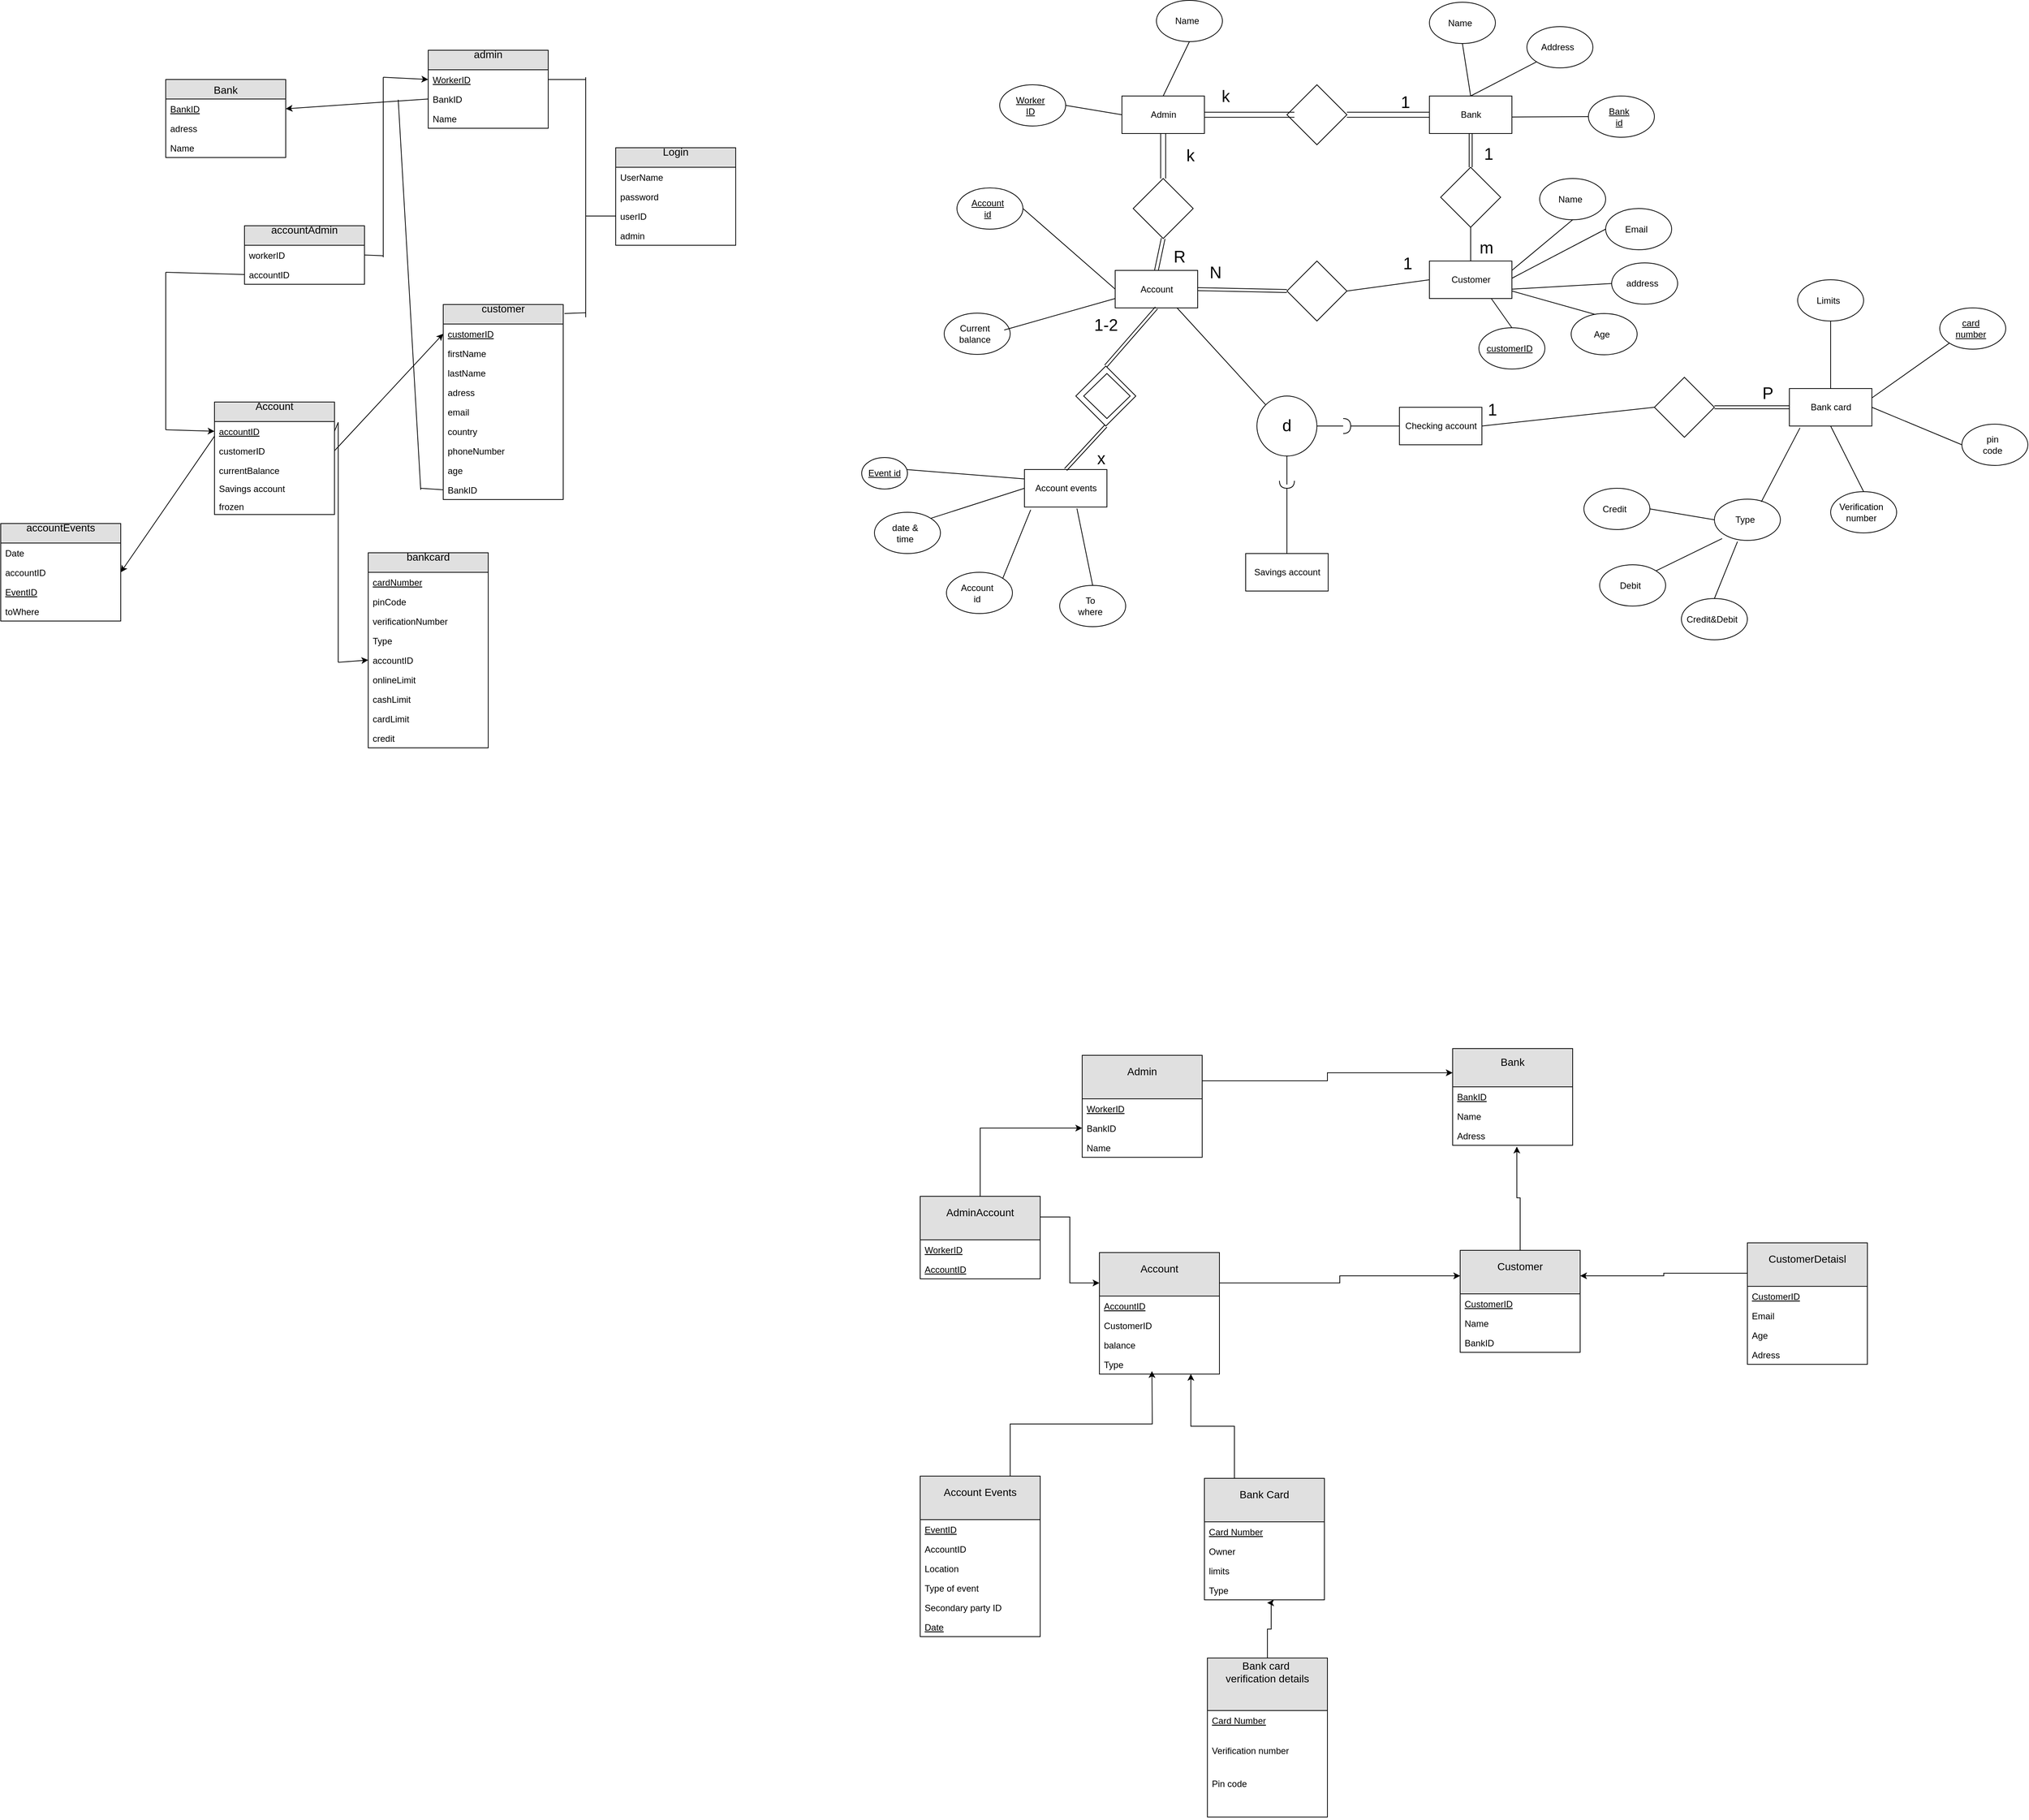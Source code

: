 <mxfile type="device" version="10.9.8"><diagram id="pBOn5JkugXc7o5BSVhKh" name="Page-1"><mxGraphModel grid="1" dx="2478" dy="2097" gridSize="10" guides="1" tooltips="1" connect="1" arrows="1" fold="1" page="1" pageScale="1" pageWidth="827" pageHeight="1169" math="0" shadow="0"><root><mxCell id="0" /><mxCell id="1" parent="0" /><mxCell id="vTndDjUryHV4Irp-uIld-1" value="Bank&#10;" parent="1" vertex="1" style="swimlane;fontStyle=0;childLayout=stackLayout;horizontal=1;startSize=51;fillColor=#e0e0e0;horizontalStack=0;resizeParent=1;resizeParentMax=0;resizeLast=0;collapsible=1;marginBottom=0;swimlaneFillColor=#ffffff;align=center;fontSize=14;"><mxGeometry as="geometry" height="129" width="160" y="1330" x="501" /></mxCell><mxCell id="vTndDjUryHV4Irp-uIld-2" value="BankID&#10;" parent="vTndDjUryHV4Irp-uIld-1" vertex="1" style="text;strokeColor=none;fillColor=none;spacingLeft=4;spacingRight=4;overflow=hidden;rotatable=0;points=[[0,0.5],[1,0.5]];portConstraint=eastwest;fontSize=12;fontStyle=4"><mxGeometry as="geometry" height="26" width="160" y="51" /></mxCell><mxCell id="vTndDjUryHV4Irp-uIld-3" value="Name&#10;" parent="vTndDjUryHV4Irp-uIld-1" vertex="1" style="text;strokeColor=none;fillColor=none;spacingLeft=4;spacingRight=4;overflow=hidden;rotatable=0;points=[[0,0.5],[1,0.5]];portConstraint=eastwest;fontSize=12;"><mxGeometry as="geometry" height="26" width="160" y="77" /></mxCell><mxCell id="vTndDjUryHV4Irp-uIld-4" value="Adress&#10;" parent="vTndDjUryHV4Irp-uIld-1" vertex="1" style="text;strokeColor=none;fillColor=none;spacingLeft=4;spacingRight=4;overflow=hidden;rotatable=0;points=[[0,0.5],[1,0.5]];portConstraint=eastwest;fontSize=12;"><mxGeometry as="geometry" height="26" width="160" y="103" /></mxCell><mxCell id="vTndDjUryHV4Irp-uIld-5" source="vTndDjUryHV4Irp-uIld-6" parent="1" style="edgeStyle=orthogonalEdgeStyle;rounded=0;orthogonalLoop=1;jettySize=auto;html=1;exitX=1;exitY=0.25;exitDx=0;exitDy=0;entryX=0;entryY=0.25;entryDx=0;entryDy=0;fontSize=22;" target="vTndDjUryHV4Irp-uIld-1" edge="1"><mxGeometry as="geometry" relative="1" /></mxCell><mxCell id="vTndDjUryHV4Irp-uIld-6" value="Admin&#10;" parent="1" vertex="1" style="swimlane;fontStyle=0;childLayout=stackLayout;horizontal=1;startSize=58;fillColor=#e0e0e0;horizontalStack=0;resizeParent=1;resizeParentMax=0;resizeLast=0;collapsible=1;marginBottom=0;swimlaneFillColor=#ffffff;align=center;fontSize=14;"><mxGeometry as="geometry" height="136" width="160" y="1339" x="7" /></mxCell><mxCell id="vTndDjUryHV4Irp-uIld-7" value="WorkerID&#10;" parent="vTndDjUryHV4Irp-uIld-6" vertex="1" style="text;strokeColor=none;fillColor=none;spacingLeft=4;spacingRight=4;overflow=hidden;rotatable=0;points=[[0,0.5],[1,0.5]];portConstraint=eastwest;fontSize=12;fontStyle=4"><mxGeometry as="geometry" height="26" width="160" y="58" /></mxCell><mxCell id="vTndDjUryHV4Irp-uIld-8" value="BankID&#10;" parent="vTndDjUryHV4Irp-uIld-6" vertex="1" style="text;strokeColor=none;fillColor=none;spacingLeft=4;spacingRight=4;overflow=hidden;rotatable=0;points=[[0,0.5],[1,0.5]];portConstraint=eastwest;fontSize=12;"><mxGeometry as="geometry" height="26" width="160" y="84" /></mxCell><mxCell id="vTndDjUryHV4Irp-uIld-9" value="Name&#10;" parent="vTndDjUryHV4Irp-uIld-6" vertex="1" style="text;strokeColor=none;fillColor=none;spacingLeft=4;spacingRight=4;overflow=hidden;rotatable=0;points=[[0,0.5],[1,0.5]];portConstraint=eastwest;fontSize=12;"><mxGeometry as="geometry" height="26" width="160" y="110" /></mxCell><mxCell id="vTndDjUryHV4Irp-uIld-10" source="vTndDjUryHV4Irp-uIld-11" parent="1" style="edgeStyle=orthogonalEdgeStyle;rounded=0;orthogonalLoop=1;jettySize=auto;html=1;exitX=0.5;exitY=0;exitDx=0;exitDy=0;entryX=0;entryY=0.5;entryDx=0;entryDy=0;fontSize=22;" target="vTndDjUryHV4Irp-uIld-8" edge="1"><mxGeometry as="geometry" relative="1" /></mxCell><mxCell id="vTndDjUryHV4Irp-uIld-11" value="AdminAccount&#10;" parent="1" vertex="1" style="swimlane;fontStyle=0;childLayout=stackLayout;horizontal=1;startSize=58;fillColor=#e0e0e0;horizontalStack=0;resizeParent=1;resizeParentMax=0;resizeLast=0;collapsible=1;marginBottom=0;swimlaneFillColor=#ffffff;align=center;fontSize=14;"><mxGeometry as="geometry" height="110" width="160" y="1527" x="-209" /></mxCell><mxCell id="vTndDjUryHV4Irp-uIld-12" value="WorkerID&#10;" parent="vTndDjUryHV4Irp-uIld-11" vertex="1" style="text;strokeColor=none;fillColor=none;spacingLeft=4;spacingRight=4;overflow=hidden;rotatable=0;points=[[0,0.5],[1,0.5]];portConstraint=eastwest;fontSize=12;fontStyle=4"><mxGeometry as="geometry" height="26" width="160" y="58" /></mxCell><mxCell id="vTndDjUryHV4Irp-uIld-13" value="AccountID" parent="vTndDjUryHV4Irp-uIld-11" vertex="1" style="text;strokeColor=none;fillColor=none;spacingLeft=4;spacingRight=4;overflow=hidden;rotatable=0;points=[[0,0.5],[1,0.5]];portConstraint=eastwest;fontSize=12;fontStyle=4"><mxGeometry as="geometry" height="26" width="160" y="84" /></mxCell><mxCell id="vTndDjUryHV4Irp-uIld-14" source="vTndDjUryHV4Irp-uIld-15" parent="1" style="edgeStyle=orthogonalEdgeStyle;rounded=0;orthogonalLoop=1;jettySize=auto;html=1;exitX=1;exitY=0.25;exitDx=0;exitDy=0;entryX=0;entryY=0.25;entryDx=0;entryDy=0;fontSize=22;" target="vTndDjUryHV4Irp-uIld-21" edge="1"><mxGeometry as="geometry" relative="1" /></mxCell><mxCell id="vTndDjUryHV4Irp-uIld-15" value="Account&#10;" parent="1" vertex="1" style="swimlane;fontStyle=0;childLayout=stackLayout;horizontal=1;startSize=58;fillColor=#e0e0e0;horizontalStack=0;resizeParent=1;resizeParentMax=0;resizeLast=0;collapsible=1;marginBottom=0;swimlaneFillColor=#ffffff;align=center;fontSize=14;"><mxGeometry as="geometry" height="162" width="160" y="1602" x="30" /></mxCell><mxCell id="vTndDjUryHV4Irp-uIld-16" value="AccountID&#10;" parent="vTndDjUryHV4Irp-uIld-15" vertex="1" style="text;strokeColor=none;fillColor=none;spacingLeft=4;spacingRight=4;overflow=hidden;rotatable=0;points=[[0,0.5],[1,0.5]];portConstraint=eastwest;fontSize=12;fontStyle=4"><mxGeometry as="geometry" height="26" width="160" y="58" /></mxCell><mxCell id="vTndDjUryHV4Irp-uIld-17" value="CustomerID&#10;" parent="vTndDjUryHV4Irp-uIld-15" vertex="1" style="text;strokeColor=none;fillColor=none;spacingLeft=4;spacingRight=4;overflow=hidden;rotatable=0;points=[[0,0.5],[1,0.5]];portConstraint=eastwest;fontSize=12;"><mxGeometry as="geometry" height="26" width="160" y="84" /></mxCell><mxCell id="vTndDjUryHV4Irp-uIld-18" value="balance&#10;" parent="vTndDjUryHV4Irp-uIld-15" vertex="1" style="text;strokeColor=none;fillColor=none;spacingLeft=4;spacingRight=4;overflow=hidden;rotatable=0;points=[[0,0.5],[1,0.5]];portConstraint=eastwest;fontSize=12;"><mxGeometry as="geometry" height="26" width="160" y="110" /></mxCell><mxCell id="vTndDjUryHV4Irp-uIld-19" value="Type&#10;" parent="vTndDjUryHV4Irp-uIld-15" vertex="1" style="text;strokeColor=none;fillColor=none;spacingLeft=4;spacingRight=4;overflow=hidden;rotatable=0;points=[[0,0.5],[1,0.5]];portConstraint=eastwest;fontSize=12;"><mxGeometry as="geometry" height="26" width="160" y="136" /></mxCell><mxCell id="vTndDjUryHV4Irp-uIld-20" source="vTndDjUryHV4Irp-uIld-21" parent="1" style="edgeStyle=orthogonalEdgeStyle;rounded=0;orthogonalLoop=1;jettySize=auto;html=1;exitX=0.5;exitY=0;exitDx=0;exitDy=0;fontSize=22;" edge="1"><mxGeometry as="geometry" relative="1"><mxPoint as="targetPoint" y="1460.714" x="586.571" /><Array as="points"><mxPoint y="1529" x="591" /><mxPoint y="1529" x="587" /></Array></mxGeometry></mxCell><mxCell id="vTndDjUryHV4Irp-uIld-21" value="Customer&#10;" parent="1" vertex="1" style="swimlane;fontStyle=0;childLayout=stackLayout;horizontal=1;startSize=58;fillColor=#e0e0e0;horizontalStack=0;resizeParent=1;resizeParentMax=0;resizeLast=0;collapsible=1;marginBottom=0;swimlaneFillColor=#ffffff;align=center;fontSize=14;"><mxGeometry as="geometry" height="136" width="160" y="1599" x="511" /></mxCell><mxCell id="vTndDjUryHV4Irp-uIld-22" value="CustomerID&#10;" parent="vTndDjUryHV4Irp-uIld-21" vertex="1" style="text;strokeColor=none;fillColor=none;spacingLeft=4;spacingRight=4;overflow=hidden;rotatable=0;points=[[0,0.5],[1,0.5]];portConstraint=eastwest;fontSize=12;fontStyle=4"><mxGeometry as="geometry" height="26" width="160" y="58" /></mxCell><mxCell id="vTndDjUryHV4Irp-uIld-23" value="Name&#10;" parent="vTndDjUryHV4Irp-uIld-21" vertex="1" style="text;strokeColor=none;fillColor=none;spacingLeft=4;spacingRight=4;overflow=hidden;rotatable=0;points=[[0,0.5],[1,0.5]];portConstraint=eastwest;fontSize=12;"><mxGeometry as="geometry" height="26" width="160" y="84" /></mxCell><mxCell id="vTndDjUryHV4Irp-uIld-24" value="BankID&#10;" parent="vTndDjUryHV4Irp-uIld-21" vertex="1" style="text;strokeColor=none;fillColor=none;spacingLeft=4;spacingRight=4;overflow=hidden;rotatable=0;points=[[0,0.5],[1,0.5]];portConstraint=eastwest;fontSize=12;"><mxGeometry as="geometry" height="26" width="160" y="110" /></mxCell><mxCell id="vTndDjUryHV4Irp-uIld-25" source="vTndDjUryHV4Irp-uIld-26" parent="1" style="edgeStyle=orthogonalEdgeStyle;rounded=0;orthogonalLoop=1;jettySize=auto;html=1;exitX=0;exitY=0.25;exitDx=0;exitDy=0;entryX=1;entryY=0.25;entryDx=0;entryDy=0;fontSize=22;" target="vTndDjUryHV4Irp-uIld-21" edge="1"><mxGeometry as="geometry" relative="1" /></mxCell><mxCell id="vTndDjUryHV4Irp-uIld-26" value="CustomerDetaisl&#10;" parent="1" vertex="1" style="swimlane;fontStyle=0;childLayout=stackLayout;horizontal=1;startSize=58;fillColor=#e0e0e0;horizontalStack=0;resizeParent=1;resizeParentMax=0;resizeLast=0;collapsible=1;marginBottom=0;swimlaneFillColor=#ffffff;align=center;fontSize=14;"><mxGeometry as="geometry" height="162" width="160" y="1589" x="894" /></mxCell><mxCell id="vTndDjUryHV4Irp-uIld-27" value="CustomerID&#10;" parent="vTndDjUryHV4Irp-uIld-26" vertex="1" style="text;strokeColor=none;fillColor=none;spacingLeft=4;spacingRight=4;overflow=hidden;rotatable=0;points=[[0,0.5],[1,0.5]];portConstraint=eastwest;fontSize=12;fontStyle=4"><mxGeometry as="geometry" height="26" width="160" y="58" /></mxCell><mxCell id="vTndDjUryHV4Irp-uIld-28" value="Email" parent="vTndDjUryHV4Irp-uIld-26" vertex="1" style="text;strokeColor=none;fillColor=none;spacingLeft=4;spacingRight=4;overflow=hidden;rotatable=0;points=[[0,0.5],[1,0.5]];portConstraint=eastwest;fontSize=12;"><mxGeometry as="geometry" height="26" width="160" y="84" /></mxCell><mxCell id="vTndDjUryHV4Irp-uIld-29" value="Age&#10;" parent="vTndDjUryHV4Irp-uIld-26" vertex="1" style="text;strokeColor=none;fillColor=none;spacingLeft=4;spacingRight=4;overflow=hidden;rotatable=0;points=[[0,0.5],[1,0.5]];portConstraint=eastwest;fontSize=12;"><mxGeometry as="geometry" height="26" width="160" y="110" /></mxCell><mxCell id="vTndDjUryHV4Irp-uIld-30" value="Adress&#10;" parent="vTndDjUryHV4Irp-uIld-26" vertex="1" style="text;strokeColor=none;fillColor=none;spacingLeft=4;spacingRight=4;overflow=hidden;rotatable=0;points=[[0,0.5],[1,0.5]];portConstraint=eastwest;fontSize=12;"><mxGeometry as="geometry" height="26" width="160" y="136" /></mxCell><mxCell id="vTndDjUryHV4Irp-uIld-31" source="vTndDjUryHV4Irp-uIld-32" parent="1" style="edgeStyle=orthogonalEdgeStyle;rounded=0;orthogonalLoop=1;jettySize=auto;html=1;exitX=0.25;exitY=0;exitDx=0;exitDy=0;fontSize=22;entryX=0.762;entryY=0.993;entryDx=0;entryDy=0;entryPerimeter=0;" target="vTndDjUryHV4Irp-uIld-19" edge="1"><mxGeometry as="geometry" relative="1"><mxPoint as="targetPoint" y="1780.0" x="150.0" /></mxGeometry></mxCell><mxCell id="vTndDjUryHV4Irp-uIld-32" value="Bank Card&#10;" parent="1" vertex="1" style="swimlane;fontStyle=0;childLayout=stackLayout;horizontal=1;startSize=58;fillColor=#e0e0e0;horizontalStack=0;resizeParent=1;resizeParentMax=0;resizeLast=0;collapsible=1;marginBottom=0;swimlaneFillColor=#ffffff;align=center;fontSize=14;"><mxGeometry as="geometry" height="162" width="160" y="1903" x="170" /></mxCell><mxCell id="vTndDjUryHV4Irp-uIld-33" value="Card Number&#10;" parent="vTndDjUryHV4Irp-uIld-32" vertex="1" style="text;strokeColor=none;fillColor=none;spacingLeft=4;spacingRight=4;overflow=hidden;rotatable=0;points=[[0,0.5],[1,0.5]];portConstraint=eastwest;fontSize=12;fontStyle=4"><mxGeometry as="geometry" height="26" width="160" y="58" /></mxCell><mxCell id="vTndDjUryHV4Irp-uIld-34" value="Owner" parent="vTndDjUryHV4Irp-uIld-32" vertex="1" style="text;strokeColor=none;fillColor=none;spacingLeft=4;spacingRight=4;overflow=hidden;rotatable=0;points=[[0,0.5],[1,0.5]];portConstraint=eastwest;fontSize=12;"><mxGeometry as="geometry" height="26" width="160" y="84" /></mxCell><mxCell id="vTndDjUryHV4Irp-uIld-35" value="limits&#10;" parent="vTndDjUryHV4Irp-uIld-32" vertex="1" style="text;strokeColor=none;fillColor=none;spacingLeft=4;spacingRight=4;overflow=hidden;rotatable=0;points=[[0,0.5],[1,0.5]];portConstraint=eastwest;fontSize=12;"><mxGeometry as="geometry" height="26" width="160" y="110" /></mxCell><mxCell id="vTndDjUryHV4Irp-uIld-36" value="Type&#10;" parent="vTndDjUryHV4Irp-uIld-32" vertex="1" style="text;strokeColor=none;fillColor=none;spacingLeft=4;spacingRight=4;overflow=hidden;rotatable=0;points=[[0,0.5],[1,0.5]];portConstraint=eastwest;fontSize=12;"><mxGeometry as="geometry" height="26" width="160" y="136" /></mxCell><mxCell id="vTndDjUryHV4Irp-uIld-37" source="vTndDjUryHV4Irp-uIld-38" parent="1" style="edgeStyle=orthogonalEdgeStyle;rounded=0;orthogonalLoop=1;jettySize=auto;html=1;exitX=0.75;exitY=0;exitDx=0;exitDy=0;fontSize=22;" edge="1"><mxGeometry as="geometry" relative="1"><mxPoint as="targetPoint" y="1760.0" x="100.0" /></mxGeometry></mxCell><mxCell id="vTndDjUryHV4Irp-uIld-38" value="Account Events&#10;" parent="1" vertex="1" style="swimlane;fontStyle=0;childLayout=stackLayout;horizontal=1;startSize=58;fillColor=#e0e0e0;horizontalStack=0;resizeParent=1;resizeParentMax=0;resizeLast=0;collapsible=1;marginBottom=0;swimlaneFillColor=#ffffff;align=center;fontSize=14;"><mxGeometry as="geometry" height="214" width="160" y="1900" x="-209" /></mxCell><mxCell id="vTndDjUryHV4Irp-uIld-39" value="EventID&#10;" parent="vTndDjUryHV4Irp-uIld-38" vertex="1" style="text;strokeColor=none;fillColor=none;spacingLeft=4;spacingRight=4;overflow=hidden;rotatable=0;points=[[0,0.5],[1,0.5]];portConstraint=eastwest;fontSize=12;fontStyle=4"><mxGeometry as="geometry" height="26" width="160" y="58" /></mxCell><mxCell id="vTndDjUryHV4Irp-uIld-40" value="AccountID&#10;" parent="vTndDjUryHV4Irp-uIld-38" vertex="1" style="text;strokeColor=none;fillColor=none;spacingLeft=4;spacingRight=4;overflow=hidden;rotatable=0;points=[[0,0.5],[1,0.5]];portConstraint=eastwest;fontSize=12;"><mxGeometry as="geometry" height="26" width="160" y="84" /></mxCell><mxCell id="vTndDjUryHV4Irp-uIld-41" value="Location&#10;" parent="vTndDjUryHV4Irp-uIld-38" vertex="1" style="text;strokeColor=none;fillColor=none;spacingLeft=4;spacingRight=4;overflow=hidden;rotatable=0;points=[[0,0.5],[1,0.5]];portConstraint=eastwest;fontSize=12;"><mxGeometry as="geometry" height="26" width="160" y="110" /></mxCell><mxCell id="vTndDjUryHV4Irp-uIld-42" value="Type of event&#10;" parent="vTndDjUryHV4Irp-uIld-38" vertex="1" style="text;strokeColor=none;fillColor=none;spacingLeft=4;spacingRight=4;overflow=hidden;rotatable=0;points=[[0,0.5],[1,0.5]];portConstraint=eastwest;fontSize=12;"><mxGeometry as="geometry" height="26" width="160" y="136" /></mxCell><mxCell id="vTndDjUryHV4Irp-uIld-43" value="Secondary party ID&#10;" parent="vTndDjUryHV4Irp-uIld-38" vertex="1" style="text;strokeColor=none;fillColor=none;spacingLeft=4;spacingRight=4;overflow=hidden;rotatable=0;points=[[0,0.5],[1,0.5]];portConstraint=eastwest;fontSize=12;"><mxGeometry as="geometry" height="26" width="160" y="162" /></mxCell><mxCell id="vTndDjUryHV4Irp-uIld-44" value="Date&#10;" parent="vTndDjUryHV4Irp-uIld-38" vertex="1" style="text;strokeColor=none;fillColor=none;spacingLeft=4;spacingRight=4;overflow=hidden;rotatable=0;points=[[0,0.5],[1,0.5]];portConstraint=eastwest;fontSize=12;fontStyle=4"><mxGeometry as="geometry" height="26" width="160" y="188" /></mxCell><mxCell id="vTndDjUryHV4Irp-uIld-45" source="vTndDjUryHV4Irp-uIld-46" parent="1" style="edgeStyle=orthogonalEdgeStyle;rounded=0;orthogonalLoop=1;jettySize=auto;html=1;exitX=0.5;exitY=0;exitDx=0;exitDy=0;entryX=0.523;entryY=1.192;entryDx=0;entryDy=0;entryPerimeter=0;fontSize=22;" target="vTndDjUryHV4Irp-uIld-36" edge="1"><mxGeometry as="geometry" relative="1"><Array as="points"><mxPoint y="2104" x="254" /><mxPoint y="2104" x="259" /><mxPoint y="2069" x="259" /></Array></mxGeometry></mxCell><mxCell id="vTndDjUryHV4Irp-uIld-46" value="Bank card &#10;verification details&#10;&#10;" parent="1" vertex="1" style="swimlane;fontStyle=0;childLayout=stackLayout;horizontal=1;startSize=70;fillColor=#e0e0e0;horizontalStack=0;resizeParent=1;resizeParentMax=0;resizeLast=0;collapsible=1;marginBottom=0;swimlaneFillColor=#ffffff;align=center;fontSize=14;"><mxGeometry as="geometry" height="212" width="160" y="2142.5" x="174" /></mxCell><mxCell id="vTndDjUryHV4Irp-uIld-47" value="Card Number&#10;" parent="vTndDjUryHV4Irp-uIld-46" vertex="1" style="text;strokeColor=none;fillColor=none;spacingLeft=4;spacingRight=4;overflow=hidden;rotatable=0;points=[[0,0.5],[1,0.5]];portConstraint=eastwest;fontSize=12;fontStyle=4"><mxGeometry as="geometry" height="40" width="160" y="70" /></mxCell><mxCell id="vTndDjUryHV4Irp-uIld-48" value="Verification number&#10;" parent="vTndDjUryHV4Irp-uIld-46" vertex="1" style="text;strokeColor=none;fillColor=none;spacingLeft=4;spacingRight=4;overflow=hidden;rotatable=0;points=[[0,0.5],[1,0.5]];portConstraint=eastwest;fontSize=12;"><mxGeometry as="geometry" height="44" width="160" y="110" /></mxCell><mxCell id="vTndDjUryHV4Irp-uIld-49" value="Pin code&#10;" parent="vTndDjUryHV4Irp-uIld-46" vertex="1" style="text;strokeColor=none;fillColor=none;spacingLeft=4;spacingRight=4;overflow=hidden;rotatable=0;points=[[0,0.5],[1,0.5]];portConstraint=eastwest;fontSize=12;"><mxGeometry as="geometry" height="58" width="160" y="154" /></mxCell><mxCell id="vTndDjUryHV4Irp-uIld-50" source="vTndDjUryHV4Irp-uIld-11" parent="1" style="edgeStyle=orthogonalEdgeStyle;rounded=0;orthogonalLoop=1;jettySize=auto;html=1;exitX=1;exitY=0.25;exitDx=0;exitDy=0;entryX=0;entryY=0.25;entryDx=0;entryDy=0;fontSize=22;" target="vTndDjUryHV4Irp-uIld-15" edge="1"><mxGeometry as="geometry" relative="1" /></mxCell><mxCell id="vTndDjUryHV4Irp-uIld-51" value="Bank&lt;br&gt;" parent="1" vertex="1" style="html=1;"><mxGeometry as="geometry" height="50" width="110" y="60" x="470" /></mxCell><mxCell id="vTndDjUryHV4Irp-uIld-52" value="Customer&lt;br&gt;" parent="1" vertex="1" style="html=1;"><mxGeometry as="geometry" height="50" width="110" y="280" x="470" /></mxCell><mxCell id="vTndDjUryHV4Irp-uIld-53" value="Admin" parent="1" vertex="1" style="html=1;"><mxGeometry as="geometry" height="50" width="110" y="60" x="60" /></mxCell><mxCell id="vTndDjUryHV4Irp-uIld-54" value="Account" parent="1" vertex="1" style="html=1;"><mxGeometry as="geometry" height="50" width="110" y="292.5" x="51" /></mxCell><mxCell id="vTndDjUryHV4Irp-uIld-55" value="Account events&lt;br&gt;" parent="1" vertex="1" style="html=1;"><mxGeometry as="geometry" height="50" width="110" y="558" x="-70" /></mxCell><mxCell id="vTndDjUryHV4Irp-uIld-56" value="Checking account&lt;br&gt;" parent="1" vertex="1" style="html=1;"><mxGeometry as="geometry" height="50" width="110" y="475" x="430" /></mxCell><mxCell id="vTndDjUryHV4Irp-uIld-57" value="Savings account" parent="1" vertex="1" style="html=1;"><mxGeometry as="geometry" height="50" width="110" y="670" x="225" /></mxCell><mxCell id="vTndDjUryHV4Irp-uIld-58" value="Bank card&lt;br&gt;" parent="1" vertex="1" style="html=1;"><mxGeometry as="geometry" height="50" width="110" y="450" x="950" /></mxCell><mxCell id="vTndDjUryHV4Irp-uIld-59" value="" parent="1" vertex="1" style="rhombus;whiteSpace=wrap;html=1;"><mxGeometry as="geometry" height="80" width="80" y="155" x="485" /></mxCell><mxCell id="vTndDjUryHV4Irp-uIld-60" value="" parent="1" vertex="1" style="rhombus;whiteSpace=wrap;html=1;"><mxGeometry as="geometry" height="80" width="80" y="45" x="280" /></mxCell><mxCell id="vTndDjUryHV4Irp-uIld-61" value="" parent="1" vertex="1" style="rhombus;whiteSpace=wrap;html=1;"><mxGeometry as="geometry" height="80" width="80" y="170" x="75" /></mxCell><mxCell id="vTndDjUryHV4Irp-uIld-62" value="" parent="1" vertex="1" style="rhombus;whiteSpace=wrap;html=1;"><mxGeometry as="geometry" height="80" width="80" y="280" x="280" /></mxCell><mxCell id="vTndDjUryHV4Irp-uIld-63" value="" parent="1" vertex="1" style="rhombus;whiteSpace=wrap;html=1;"><mxGeometry as="geometry" height="80" width="80" y="420" x="-1.5" /></mxCell><mxCell id="vTndDjUryHV4Irp-uIld-64" value="" parent="1" vertex="1" style="ellipse;whiteSpace=wrap;html=1;aspect=fixed;"><mxGeometry as="geometry" height="80" width="80" y="460" x="240" /></mxCell><mxCell id="vTndDjUryHV4Irp-uIld-65" value="" parent="1" vertex="1" style="rhombus;whiteSpace=wrap;html=1;"><mxGeometry as="geometry" height="80" width="80" y="435" x="770" /></mxCell><mxCell id="vTndDjUryHV4Irp-uIld-66" value="" parent="1" vertex="1" style="ellipse;whiteSpace=wrap;html=1;"><mxGeometry as="geometry" height="55" width="88" y="-65" x="470" /></mxCell><mxCell id="vTndDjUryHV4Irp-uIld-67" value="Name&lt;br&gt;" parent="1" vertex="1" style="text;html=1;strokeColor=none;fillColor=none;align=center;verticalAlign=middle;whiteSpace=wrap;rounded=0;"><mxGeometry as="geometry" height="20" width="40" y="-47.5" x="491" /></mxCell><mxCell id="vTndDjUryHV4Irp-uIld-68" value="" parent="1" vertex="1" style="ellipse;whiteSpace=wrap;html=1;"><mxGeometry as="geometry" height="55" width="88" y="-32.5" x="600" /></mxCell><mxCell id="vTndDjUryHV4Irp-uIld-69" value="Address&lt;br&gt;" parent="1" vertex="1" style="text;html=1;strokeColor=none;fillColor=none;align=center;verticalAlign=middle;whiteSpace=wrap;rounded=0;"><mxGeometry as="geometry" height="20" width="40" y="-15" x="621" /></mxCell><mxCell id="vTndDjUryHV4Irp-uIld-70" value="" parent="1" vertex="1" style="ellipse;whiteSpace=wrap;html=1;"><mxGeometry as="geometry" height="55" width="88" y="60" x="682" /></mxCell><mxCell id="vTndDjUryHV4Irp-uIld-71" value="&lt;u&gt;Bank id&lt;/u&gt;&lt;br&gt;" parent="1" vertex="1" style="text;html=1;strokeColor=none;fillColor=none;align=center;verticalAlign=middle;whiteSpace=wrap;rounded=0;"><mxGeometry as="geometry" height="20" width="40" y="77.5" x="703" /></mxCell><mxCell id="vTndDjUryHV4Irp-uIld-72" value="" parent="1" vertex="1" style="ellipse;whiteSpace=wrap;html=1;"><mxGeometry as="geometry" height="55" width="88" y="-67.5" x="106" /></mxCell><mxCell id="vTndDjUryHV4Irp-uIld-73" value="Name&lt;br&gt;" parent="1" vertex="1" style="text;html=1;strokeColor=none;fillColor=none;align=center;verticalAlign=middle;whiteSpace=wrap;rounded=0;"><mxGeometry as="geometry" height="20" width="40" y="-50" x="127" /></mxCell><mxCell id="vTndDjUryHV4Irp-uIld-74" value="" parent="1" vertex="1" style="ellipse;whiteSpace=wrap;html=1;"><mxGeometry as="geometry" height="55" width="88" y="45" x="-103" /></mxCell><mxCell id="vTndDjUryHV4Irp-uIld-75" value="&lt;u&gt;Worker ID&lt;/u&gt;&lt;br&gt;" parent="1" vertex="1" style="text;html=1;strokeColor=none;fillColor=none;align=center;verticalAlign=middle;whiteSpace=wrap;rounded=0;"><mxGeometry as="geometry" height="20" width="40" y="62.5" x="-82" /></mxCell><mxCell id="vTndDjUryHV4Irp-uIld-76" value="" parent="1" vertex="1" style="ellipse;whiteSpace=wrap;html=1;"><mxGeometry as="geometry" height="55" width="88" y="182.5" x="-160" /></mxCell><mxCell id="vTndDjUryHV4Irp-uIld-77" value="&lt;u&gt;Account id&lt;br&gt;&lt;/u&gt;" parent="1" vertex="1" style="text;html=1;strokeColor=none;fillColor=none;align=center;verticalAlign=middle;whiteSpace=wrap;rounded=0;"><mxGeometry as="geometry" height="20" width="40" y="200" x="-139" /></mxCell><mxCell id="vTndDjUryHV4Irp-uIld-78" value="" parent="1" vertex="1" style="ellipse;whiteSpace=wrap;html=1;"><mxGeometry as="geometry" height="55" width="88" y="615" x="-270" /></mxCell><mxCell id="vTndDjUryHV4Irp-uIld-79" value="date &amp;amp; time" parent="1" vertex="1" style="text;html=1;strokeColor=none;fillColor=none;align=center;verticalAlign=middle;whiteSpace=wrap;rounded=0;"><mxGeometry as="geometry" height="20" width="40" y="632.5" x="-249" /></mxCell><mxCell id="vTndDjUryHV4Irp-uIld-80" value="" parent="1" vertex="1" style="ellipse;whiteSpace=wrap;html=1;"><mxGeometry as="geometry" height="55" width="88" y="695" x="-174" /></mxCell><mxCell id="vTndDjUryHV4Irp-uIld-81" value="Account id" parent="1" vertex="1" style="text;html=1;strokeColor=none;fillColor=none;align=center;verticalAlign=middle;whiteSpace=wrap;rounded=0;"><mxGeometry as="geometry" height="20" width="40" y="712.5" x="-153" /></mxCell><mxCell id="vTndDjUryHV4Irp-uIld-82" value="" parent="1" vertex="1" style="ellipse;whiteSpace=wrap;html=1;"><mxGeometry as="geometry" height="55" width="88" y="712.5" x="-23" /></mxCell><mxCell id="vTndDjUryHV4Irp-uIld-83" value="To where" parent="1" vertex="1" style="text;html=1;strokeColor=none;fillColor=none;align=center;verticalAlign=middle;whiteSpace=wrap;rounded=0;"><mxGeometry as="geometry" height="20" width="40" y="730" x="-2" /></mxCell><mxCell id="vTndDjUryHV4Irp-uIld-86" value="" parent="1" vertex="1" style="ellipse;whiteSpace=wrap;html=1;"><mxGeometry as="geometry" height="55" width="88" y="305" x="961" /></mxCell><mxCell id="vTndDjUryHV4Irp-uIld-87" value="Limits&lt;br&gt;" parent="1" vertex="1" style="text;html=1;strokeColor=none;fillColor=none;align=center;verticalAlign=middle;whiteSpace=wrap;rounded=0;"><mxGeometry as="geometry" height="20" width="40" y="322.5" x="982" /></mxCell><mxCell id="vTndDjUryHV4Irp-uIld-88" value="" parent="1" vertex="1" style="ellipse;whiteSpace=wrap;html=1;"><mxGeometry as="geometry" height="55" width="88" y="342.5" x="1150.5" /></mxCell><mxCell id="vTndDjUryHV4Irp-uIld-89" value="&lt;u&gt;card number&lt;/u&gt;&lt;br&gt;" parent="1" vertex="1" style="text;html=1;strokeColor=none;fillColor=none;align=center;verticalAlign=middle;whiteSpace=wrap;rounded=0;"><mxGeometry as="geometry" height="20" width="40" y="360" x="1171.5" /></mxCell><mxCell id="vTndDjUryHV4Irp-uIld-90" value="" parent="1" vertex="1" style="ellipse;whiteSpace=wrap;html=1;"><mxGeometry as="geometry" height="55" width="88" y="497.5" x="1180" /></mxCell><mxCell id="vTndDjUryHV4Irp-uIld-91" value="pin code&lt;br&gt;" parent="1" vertex="1" style="text;html=1;strokeColor=none;fillColor=none;align=center;verticalAlign=middle;whiteSpace=wrap;rounded=0;"><mxGeometry as="geometry" height="20" width="40" y="515" x="1201" /></mxCell><mxCell id="vTndDjUryHV4Irp-uIld-92" value="" parent="1" vertex="1" style="ellipse;whiteSpace=wrap;html=1;"><mxGeometry as="geometry" height="55" width="88" y="587.5" x="1005" /></mxCell><mxCell id="vTndDjUryHV4Irp-uIld-93" value="Verification number" parent="1" vertex="1" style="text;html=1;strokeColor=none;fillColor=none;align=center;verticalAlign=middle;whiteSpace=wrap;rounded=0;"><mxGeometry as="geometry" height="20" width="40" y="605" x="1026" /></mxCell><mxCell id="vTndDjUryHV4Irp-uIld-94" value="" parent="1" vertex="1" style="ellipse;whiteSpace=wrap;html=1;"><mxGeometry as="geometry" height="55" width="88" y="597.5" x="850" /></mxCell><mxCell id="vTndDjUryHV4Irp-uIld-95" value="Type" parent="1" vertex="1" style="text;html=1;strokeColor=none;fillColor=none;align=center;verticalAlign=middle;whiteSpace=wrap;rounded=0;"><mxGeometry as="geometry" height="20" width="40" y="615" x="871" /></mxCell><mxCell id="vTndDjUryHV4Irp-uIld-96" value="" parent="1" vertex="1" style="ellipse;whiteSpace=wrap;html=1;"><mxGeometry as="geometry" height="55" width="88" y="685" x="697" /></mxCell><mxCell id="vTndDjUryHV4Irp-uIld-97" value="Debit&lt;br&gt;" parent="1" vertex="1" style="text;html=1;strokeColor=none;fillColor=none;align=center;verticalAlign=middle;whiteSpace=wrap;rounded=0;"><mxGeometry as="geometry" height="20" width="40" y="702.5" x="718" /></mxCell><mxCell id="vTndDjUryHV4Irp-uIld-98" value="" parent="1" vertex="1" style="ellipse;whiteSpace=wrap;html=1;"><mxGeometry as="geometry" height="55" width="88" y="730" x="806" /></mxCell><mxCell id="vTndDjUryHV4Irp-uIld-99" value="Credit&amp;amp;Debit&lt;br&gt;" parent="1" vertex="1" style="text;html=1;strokeColor=none;fillColor=none;align=center;verticalAlign=middle;whiteSpace=wrap;rounded=0;"><mxGeometry as="geometry" height="20" width="40" y="747.5" x="827" /></mxCell><mxCell id="vTndDjUryHV4Irp-uIld-100" value="" parent="1" vertex="1" style="ellipse;whiteSpace=wrap;html=1;"><mxGeometry as="geometry" height="55" width="88" y="583" x="676" /></mxCell><mxCell id="vTndDjUryHV4Irp-uIld-101" value="Credit&lt;br&gt;" parent="1" vertex="1" style="text;html=1;strokeColor=none;fillColor=none;align=center;verticalAlign=middle;whiteSpace=wrap;rounded=0;"><mxGeometry as="geometry" height="20" width="40" y="600.5" x="697" /></mxCell><mxCell id="vTndDjUryHV4Irp-uIld-102" source="vTndDjUryHV4Irp-uIld-51" value="" parent="1" style="endArrow=none;html=1;entryX=0.5;entryY=1;entryDx=0;entryDy=0;exitX=0.5;exitY=0;exitDx=0;exitDy=0;" target="vTndDjUryHV4Irp-uIld-66" edge="1"><mxGeometry as="geometry" height="50" width="50" relative="1"><mxPoint as="sourcePoint" y="60" x="490" /><mxPoint as="targetPoint" y="10" x="540" /></mxGeometry></mxCell><mxCell id="vTndDjUryHV4Irp-uIld-103" source="vTndDjUryHV4Irp-uIld-51" value="" parent="1" style="endArrow=none;html=1;entryX=0;entryY=1;entryDx=0;entryDy=0;exitX=0.5;exitY=0;exitDx=0;exitDy=0;" target="vTndDjUryHV4Irp-uIld-68" edge="1"><mxGeometry as="geometry" height="50" width="50" relative="1"><mxPoint as="sourcePoint" y="69.667" x="535.333" /><mxPoint as="targetPoint" y="-0.333" x="523.667" /></mxGeometry></mxCell><mxCell id="vTndDjUryHV4Irp-uIld-104" value="" parent="1" style="endArrow=none;html=1;entryX=0;entryY=0.5;entryDx=0;entryDy=0;" target="vTndDjUryHV4Irp-uIld-70" edge="1"><mxGeometry as="geometry" height="50" width="50" relative="1"><mxPoint as="sourcePoint" y="88" x="580.0" /><mxPoint as="targetPoint" y="9.667" x="533.667" /></mxGeometry></mxCell><mxCell id="vTndDjUryHV4Irp-uIld-105" source="vTndDjUryHV4Irp-uIld-53" value="" parent="1" style="endArrow=none;html=1;entryX=0.5;entryY=1;entryDx=0;entryDy=0;exitX=0.5;exitY=0;exitDx=0;exitDy=0;" target="vTndDjUryHV4Irp-uIld-72" edge="1"><mxGeometry as="geometry" height="50" width="50" relative="1"><mxPoint as="sourcePoint" y="89.667" x="555.333" /><mxPoint as="targetPoint" y="19.667" x="543.667" /></mxGeometry></mxCell><mxCell id="vTndDjUryHV4Irp-uIld-106" source="vTndDjUryHV4Irp-uIld-53" value="" parent="1" style="endArrow=none;html=1;entryX=1;entryY=0.5;entryDx=0;entryDy=0;exitX=0;exitY=0.5;exitDx=0;exitDy=0;" target="vTndDjUryHV4Irp-uIld-74" edge="1"><mxGeometry as="geometry" height="50" width="50" relative="1"><mxPoint as="sourcePoint" y="99.667" x="565.333" /><mxPoint as="targetPoint" y="29.667" x="553.667" /></mxGeometry></mxCell><mxCell id="vTndDjUryHV4Irp-uIld-107" source="vTndDjUryHV4Irp-uIld-54" value="" parent="1" style="endArrow=none;html=1;entryX=1;entryY=0.5;entryDx=0;entryDy=0;exitX=0;exitY=0.5;exitDx=0;exitDy=0;" target="vTndDjUryHV4Irp-uIld-76" edge="1"><mxGeometry as="geometry" height="50" width="50" relative="1"><mxPoint as="sourcePoint" y="94.667" x="70.333" /><mxPoint as="targetPoint" y="83" x="-4.667" /></mxGeometry></mxCell><mxCell id="vTndDjUryHV4Irp-uIld-108" source="vTndDjUryHV4Irp-uIld-55" value="" parent="1" style="endArrow=none;html=1;entryX=1;entryY=0;entryDx=0;entryDy=0;exitX=0;exitY=0.5;exitDx=0;exitDy=0;" target="vTndDjUryHV4Irp-uIld-78" edge="1"><mxGeometry as="geometry" height="50" width="50" relative="1"><mxPoint as="sourcePoint" y="328" x="60.333" /><mxPoint as="targetPoint" y="278" x="-93" /></mxGeometry></mxCell><mxCell id="vTndDjUryHV4Irp-uIld-109" source="vTndDjUryHV4Irp-uIld-55" value="" parent="1" style="endArrow=none;html=1;entryX=1;entryY=0;entryDx=0;entryDy=0;exitX=0.076;exitY=1.073;exitDx=0;exitDy=0;exitPerimeter=0;" target="vTndDjUryHV4Irp-uIld-80" edge="1"><mxGeometry as="geometry" height="50" width="50" relative="1"><mxPoint as="sourcePoint" y="593" x="-59.667" /><mxPoint as="targetPoint" y="633" x="-184.667" /></mxGeometry></mxCell><mxCell id="vTndDjUryHV4Irp-uIld-110" value="" parent="1" style="endArrow=none;html=1;entryX=0.5;entryY=0;entryDx=0;entryDy=0;" target="vTndDjUryHV4Irp-uIld-82" edge="1"><mxGeometry as="geometry" height="50" width="50" relative="1"><mxPoint as="sourcePoint" y="610" x="4.547e-13" /><mxPoint as="targetPoint" y="713" x="-88" /></mxGeometry></mxCell><mxCell id="vTndDjUryHV4Irp-uIld-113" source="vTndDjUryHV4Irp-uIld-94" value="" parent="1" style="endArrow=none;html=1;entryX=1;entryY=0.5;entryDx=0;entryDy=0;exitX=0;exitY=0.5;exitDx=0;exitDy=0;" target="vTndDjUryHV4Irp-uIld-100" edge="1"><mxGeometry as="geometry" height="50" width="50" relative="1"><mxPoint as="sourcePoint" y="534.667" x="495.333" /><mxPoint as="targetPoint" y="609.667" x="470.333" /></mxGeometry></mxCell><mxCell id="vTndDjUryHV4Irp-uIld-114" source="vTndDjUryHV4Irp-uIld-94" value="" parent="1" style="endArrow=none;html=1;entryX=1;entryY=0;entryDx=0;entryDy=0;exitX=0.117;exitY=0.955;exitDx=0;exitDy=0;exitPerimeter=0;" target="vTndDjUryHV4Irp-uIld-96" edge="1"><mxGeometry as="geometry" height="50" width="50" relative="1"><mxPoint as="sourcePoint" y="634.667" x="860.333" /><mxPoint as="targetPoint" y="621.333" x="773.667" /></mxGeometry></mxCell><mxCell id="vTndDjUryHV4Irp-uIld-115" source="vTndDjUryHV4Irp-uIld-94" value="" parent="1" style="endArrow=none;html=1;entryX=0.5;entryY=0;entryDx=0;entryDy=0;exitX=0.35;exitY=1.028;exitDx=0;exitDy=0;exitPerimeter=0;" target="vTndDjUryHV4Irp-uIld-98" edge="1"><mxGeometry as="geometry" height="50" width="50" relative="1"><mxPoint as="sourcePoint" y="659.667" x="870.333" /><mxPoint as="targetPoint" y="703" x="782" /></mxGeometry></mxCell><mxCell id="vTndDjUryHV4Irp-uIld-116" source="vTndDjUryHV4Irp-uIld-94" value="" parent="1" style="endArrow=none;html=1;entryX=0.128;entryY=1.051;entryDx=0;entryDy=0;exitX=0.711;exitY=0.064;exitDx=0;exitDy=0;exitPerimeter=0;entryPerimeter=0;" target="vTndDjUryHV4Irp-uIld-58" edge="1"><mxGeometry as="geometry" height="50" width="50" relative="1"><mxPoint as="sourcePoint" y="664.667" x="890.333" /><mxPoint as="targetPoint" y="739.667" x="860.333" /></mxGeometry></mxCell><mxCell id="vTndDjUryHV4Irp-uIld-117" source="vTndDjUryHV4Irp-uIld-92" value="" parent="1" style="endArrow=none;html=1;entryX=0.5;entryY=1;entryDx=0;entryDy=0;exitX=0.5;exitY=0;exitDx=0;exitDy=0;" target="vTndDjUryHV4Irp-uIld-58" edge="1"><mxGeometry as="geometry" height="50" width="50" relative="1"><mxPoint as="sourcePoint" y="611.333" x="922" /><mxPoint as="targetPoint" y="513" x="973.667" /></mxGeometry></mxCell><mxCell id="vTndDjUryHV4Irp-uIld-118" source="vTndDjUryHV4Irp-uIld-90" value="" parent="1" style="endArrow=none;html=1;entryX=1;entryY=0.5;entryDx=0;entryDy=0;exitX=0;exitY=0.5;exitDx=0;exitDy=0;" target="vTndDjUryHV4Irp-uIld-58" edge="1"><mxGeometry as="geometry" height="50" width="50" relative="1"><mxPoint as="sourcePoint" y="621.333" x="932" /><mxPoint as="targetPoint" y="523" x="983.667" /></mxGeometry></mxCell><mxCell id="vTndDjUryHV4Irp-uIld-119" source="vTndDjUryHV4Irp-uIld-88" value="" parent="1" style="endArrow=none;html=1;entryX=1;entryY=0.25;entryDx=0;entryDy=0;exitX=0;exitY=1;exitDx=0;exitDy=0;" target="vTndDjUryHV4Irp-uIld-58" edge="1"><mxGeometry as="geometry" height="50" width="50" relative="1"><mxPoint as="sourcePoint" y="534.667" x="1190.333" /><mxPoint as="targetPoint" y="484.667" x="1070.333" /></mxGeometry></mxCell><mxCell id="vTndDjUryHV4Irp-uIld-120" source="vTndDjUryHV4Irp-uIld-86" value="" parent="1" style="endArrow=none;html=1;entryX=0.5;entryY=0;entryDx=0;entryDy=0;exitX=0.5;exitY=1;exitDx=0;exitDy=0;" target="vTndDjUryHV4Irp-uIld-58" edge="1"><mxGeometry as="geometry" height="50" width="50" relative="1"><mxPoint as="sourcePoint" y="399.667" x="1173.667" /><mxPoint as="targetPoint" y="473" x="1070.333" /></mxGeometry></mxCell><mxCell id="vTndDjUryHV4Irp-uIld-121" source="vTndDjUryHV4Irp-uIld-59" value="" parent="1" style="endArrow=none;html=1;entryX=0.5;entryY=0;entryDx=0;entryDy=0;exitX=0.5;exitY=1;exitDx=0;exitDy=0;" target="vTndDjUryHV4Irp-uIld-52" edge="1"><mxGeometry as="geometry" height="50" width="50" relative="1"><mxPoint as="sourcePoint" y="369.667" x="1015.333" /><mxPoint as="targetPoint" y="459.667" x="1015.333" /></mxGeometry></mxCell><mxCell id="vTndDjUryHV4Irp-uIld-122" source="vTndDjUryHV4Irp-uIld-62" value="" parent="1" style="endArrow=none;html=1;entryX=0;entryY=0.5;entryDx=0;entryDy=0;exitX=1;exitY=0.5;exitDx=0;exitDy=0;" target="vTndDjUryHV4Irp-uIld-52" edge="1"><mxGeometry as="geometry" height="50" width="50" relative="1"><mxPoint as="sourcePoint" y="315.167" x="411.833" /><mxPoint as="targetPoint" y="360.167" x="411.833" /></mxGeometry></mxCell><mxCell id="vTndDjUryHV4Irp-uIld-123" source="vTndDjUryHV4Irp-uIld-54" value="" parent="1" style="endArrow=none;html=1;entryX=0;entryY=0;entryDx=0;entryDy=0;exitX=0.75;exitY=1;exitDx=0;exitDy=0;" target="vTndDjUryHV4Irp-uIld-64" edge="1"><mxGeometry as="geometry" height="50" width="50" relative="1"><mxPoint as="sourcePoint" y="254.667" x="545.333" /><mxPoint as="targetPoint" y="299.667" x="545.333" /></mxGeometry></mxCell><mxCell id="vTndDjUryHV4Irp-uIld-124" value="d&lt;br&gt;" parent="1" vertex="1" style="text;html=1;strokeColor=none;fillColor=none;align=center;verticalAlign=middle;whiteSpace=wrap;rounded=0;fontSize=22;"><mxGeometry as="geometry" height="80" width="80" y="460" x="240" /></mxCell><mxCell id="vTndDjUryHV4Irp-uIld-125" value="" parent="1" style="endArrow=none;html=1;fontSize=22;entryX=0.5;entryY=1;entryDx=0;entryDy=0;" target="vTndDjUryHV4Irp-uIld-124" edge="1"><mxGeometry as="geometry" height="50" width="50" relative="1"><mxPoint as="sourcePoint" y="578" x="280.0" /><mxPoint as="targetPoint" y="510" x="170" /></mxGeometry></mxCell><mxCell id="vTndDjUryHV4Irp-uIld-126" source="vTndDjUryHV4Irp-uIld-137" value="" parent="1" style="endArrow=none;html=1;fontSize=22;exitX=1;exitY=0.5;exitDx=0;exitDy=0;entryX=0;entryY=0.5;entryDx=0;entryDy=0;" target="vTndDjUryHV4Irp-uIld-56" edge="1"><mxGeometry as="geometry" height="50" width="50" relative="1"><mxPoint as="sourcePoint" y="440" x="450" /><mxPoint as="targetPoint" y="390" x="500" /></mxGeometry></mxCell><mxCell id="vTndDjUryHV4Irp-uIld-127" source="vTndDjUryHV4Irp-uIld-65" value="" parent="1" style="endArrow=none;html=1;fontSize=22;entryX=1;entryY=0.5;entryDx=0;entryDy=0;exitX=0;exitY=0.5;exitDx=0;exitDy=0;" target="vTndDjUryHV4Irp-uIld-56" edge="1"><mxGeometry as="geometry" height="50" width="50" relative="1"><mxPoint as="sourcePoint" y="689.667" x="300.333" /><mxPoint as="targetPoint" y="559.667" x="300.333" /></mxGeometry></mxCell><mxCell id="vTndDjUryHV4Irp-uIld-128" source="vTndDjUryHV4Irp-uIld-59" value="" parent="1" style="shape=link;html=1;fontSize=22;entryX=0.5;entryY=1;entryDx=0;entryDy=0;exitX=0.5;exitY=0;exitDx=0;exitDy=0;" target="vTndDjUryHV4Irp-uIld-51" edge="1"><mxGeometry as="geometry" height="50" width="50" relative="1"><mxPoint as="sourcePoint" y="420" x="-470" /><mxPoint as="targetPoint" y="370" x="-420" /></mxGeometry></mxCell><mxCell id="vTndDjUryHV4Irp-uIld-129" source="vTndDjUryHV4Irp-uIld-51" value="" parent="1" style="shape=link;html=1;fontSize=22;entryX=1;entryY=0.5;entryDx=0;entryDy=0;exitX=0;exitY=0.5;exitDx=0;exitDy=0;width=6.667;" target="vTndDjUryHV4Irp-uIld-60" edge="1"><mxGeometry as="geometry" height="50" width="50" relative="1"><mxPoint as="sourcePoint" y="174.667" x="545.333" /><mxPoint as="targetPoint" y="129.667" x="545.333" /></mxGeometry></mxCell><mxCell id="vTndDjUryHV4Irp-uIld-130" value="" parent="1" style="shape=link;html=1;fontSize=22;entryX=1;entryY=0.5;entryDx=0;entryDy=0;width=6.667;" target="vTndDjUryHV4Irp-uIld-53" edge="1"><mxGeometry as="geometry" height="50" width="50" relative="1"><mxPoint as="sourcePoint" y="85" x="290.0" /><mxPoint as="targetPoint" y="94.667" x="370.333" /></mxGeometry></mxCell><mxCell id="vTndDjUryHV4Irp-uIld-131" source="vTndDjUryHV4Irp-uIld-61" value="" parent="1" style="shape=link;html=1;fontSize=22;entryX=0.5;entryY=1;entryDx=0;entryDy=0;width=6.667;exitX=0.5;exitY=0;exitDx=0;exitDy=0;" target="vTndDjUryHV4Irp-uIld-53" edge="1"><mxGeometry as="geometry" height="50" width="50" relative="1"><mxPoint as="sourcePoint" y="95" x="300" /><mxPoint as="targetPoint" y="94.667" x="180.333" /></mxGeometry></mxCell><mxCell id="vTndDjUryHV4Irp-uIld-132" source="vTndDjUryHV4Irp-uIld-54" value="" parent="1" style="shape=link;html=1;fontSize=22;entryX=0.5;entryY=1;entryDx=0;entryDy=0;width=5;exitX=0.5;exitY=0;exitDx=0;exitDy=0;" target="vTndDjUryHV4Irp-uIld-61" edge="1"><mxGeometry as="geometry" height="50" width="50" relative="1"><mxPoint as="sourcePoint" y="179.667" x="125.333" /><mxPoint as="targetPoint" y="119.667" x="125.333" /></mxGeometry></mxCell><mxCell id="vTndDjUryHV4Irp-uIld-133" source="vTndDjUryHV4Irp-uIld-54" value="" parent="1" style="shape=link;html=1;fontSize=22;entryX=0;entryY=0.5;entryDx=0;entryDy=0;exitX=1;exitY=0.5;exitDx=0;exitDy=0;" target="vTndDjUryHV4Irp-uIld-62" edge="1"><mxGeometry as="geometry" height="50" width="50" relative="1"><mxPoint as="sourcePoint" y="410" x="-380" /><mxPoint as="targetPoint" y="360" x="-330" /></mxGeometry></mxCell><mxCell id="vTndDjUryHV4Irp-uIld-134" source="vTndDjUryHV4Irp-uIld-54" value="" parent="1" style="shape=link;html=1;fontSize=22;entryX=0.5;entryY=0;entryDx=0;entryDy=0;exitX=0.5;exitY=1;exitDx=0;exitDy=0;" target="vTndDjUryHV4Irp-uIld-63" edge="1"><mxGeometry as="geometry" height="50" width="50" relative="1"><mxPoint as="sourcePoint" y="328" x="170.333" /><mxPoint as="targetPoint" y="329.667" x="290.333" /></mxGeometry></mxCell><mxCell id="vTndDjUryHV4Irp-uIld-135" source="vTndDjUryHV4Irp-uIld-55" value="" parent="1" style="shape=link;html=1;fontSize=22;entryX=0.5;entryY=1;entryDx=0;entryDy=0;exitX=0.5;exitY=0;exitDx=0;exitDy=0;" target="vTndDjUryHV4Irp-uIld-63" edge="1"><mxGeometry as="geometry" height="50" width="50" relative="1"><mxPoint as="sourcePoint" y="353" x="115.333" /><mxPoint as="targetPoint" y="429.667" x="48.667" /></mxGeometry></mxCell><mxCell id="vTndDjUryHV4Irp-uIld-136" source="vTndDjUryHV4Irp-uIld-65" value="" parent="1" style="shape=link;html=1;fontSize=22;entryX=0;entryY=0.5;entryDx=0;entryDy=0;exitX=1;exitY=0.5;exitDx=0;exitDy=0;" target="vTndDjUryHV4Irp-uIld-58" edge="1"><mxGeometry as="geometry" height="50" width="50" relative="1"><mxPoint as="sourcePoint" y="363" x="125.333" /><mxPoint as="targetPoint" y="439.667" x="58.667" /></mxGeometry></mxCell><mxCell id="vTndDjUryHV4Irp-uIld-137" value="" parent="1" vertex="1" style="shape=requiredInterface;html=1;verticalLabelPosition=bottom;fontSize=22;"><mxGeometry as="geometry" height="20" width="10" y="490" x="355" /></mxCell><mxCell id="vTndDjUryHV4Irp-uIld-138" source="vTndDjUryHV4Irp-uIld-124" value="" parent="1" style="endArrow=none;html=1;fontSize=22;exitX=1;exitY=0.5;exitDx=0;exitDy=0;entryX=0;entryY=0.5;entryDx=0;entryDy=0;" target="vTndDjUryHV4Irp-uIld-137" edge="1"><mxGeometry as="geometry" height="50" width="50" relative="1"><mxPoint as="sourcePoint" y="499.667" x="320.333" /><mxPoint as="targetPoint" y="499.667" x="430.333" /></mxGeometry></mxCell><mxCell id="vTndDjUryHV4Irp-uIld-139" value="" parent="1" vertex="1" style="shape=requiredInterface;html=1;verticalLabelPosition=bottom;fontSize=22;rotation=90;"><mxGeometry as="geometry" height="20" width="10" y="568" x="275" /></mxCell><mxCell id="vTndDjUryHV4Irp-uIld-140" source="vTndDjUryHV4Irp-uIld-57" value="" parent="1" style="endArrow=none;html=1;fontSize=22;entryX=1;entryY=0.5;entryDx=0;entryDy=0;exitX=0.5;exitY=0;exitDx=0;exitDy=0;entryPerimeter=0;" target="vTndDjUryHV4Irp-uIld-139" edge="1"><mxGeometry as="geometry" height="50" width="50" relative="1"><mxPoint as="sourcePoint" y="669.667" x="280.333" /><mxPoint as="targetPoint" y="539.667" x="280.333" /></mxGeometry></mxCell><mxCell id="vTndDjUryHV4Irp-uIld-141" value="1&lt;br&gt;" parent="1" vertex="1" style="text;html=1;resizable=0;points=[];autosize=1;align=left;verticalAlign=top;spacingTop=-4;fontSize=22;"><mxGeometry as="geometry" height="30" width="30" y="122" x="541" /></mxCell><mxCell id="vTndDjUryHV4Irp-uIld-142" value="m&lt;br&gt;" parent="1" vertex="1" style="text;html=1;resizable=0;points=[];autosize=1;align=left;verticalAlign=top;spacingTop=-4;fontSize=22;"><mxGeometry as="geometry" height="30" width="30" y="247" x="535" /></mxCell><mxCell id="vTndDjUryHV4Irp-uIld-143" value="1" parent="1" vertex="1" style="text;html=1;resizable=0;points=[];autosize=1;align=left;verticalAlign=top;spacingTop=-4;fontSize=22;"><mxGeometry as="geometry" height="30" width="30" y="52.5" x="430" /></mxCell><mxCell id="vTndDjUryHV4Irp-uIld-144" value="k&lt;br&gt;" parent="1" vertex="1" style="text;html=1;resizable=0;points=[];autosize=1;align=left;verticalAlign=top;spacingTop=-4;fontSize=22;"><mxGeometry as="geometry" height="30" width="30" y="45" x="191" /></mxCell><mxCell id="vTndDjUryHV4Irp-uIld-145" value="k&lt;br&gt;" parent="1" vertex="1" style="text;html=1;resizable=0;points=[];autosize=1;align=left;verticalAlign=top;spacingTop=-4;fontSize=22;"><mxGeometry as="geometry" height="30" width="30" y="124" x="144" /></mxCell><mxCell id="vTndDjUryHV4Irp-uIld-146" value="R&lt;br&gt;" parent="1" vertex="1" style="text;html=1;resizable=0;points=[];autosize=1;align=left;verticalAlign=top;spacingTop=-4;fontSize=22;"><mxGeometry as="geometry" height="30" width="30" y="259" x="127" /></mxCell><mxCell id="vTndDjUryHV4Irp-uIld-147" value="N&lt;br&gt;" parent="1" vertex="1" style="text;html=1;resizable=0;points=[];autosize=1;align=left;verticalAlign=top;spacingTop=-4;fontSize=22;"><mxGeometry as="geometry" height="30" width="30" y="280" x="175" /></mxCell><mxCell id="vTndDjUryHV4Irp-uIld-148" value="1&lt;br&gt;" parent="1" vertex="1" style="text;html=1;resizable=0;points=[];autosize=1;align=left;verticalAlign=top;spacingTop=-4;fontSize=22;"><mxGeometry as="geometry" height="30" width="30" y="267.5" x="432.5" /></mxCell><mxCell id="vTndDjUryHV4Irp-uIld-149" value="1-2&lt;br&gt;" parent="1" vertex="1" style="text;html=1;resizable=0;points=[];autosize=1;align=left;verticalAlign=top;spacingTop=-4;fontSize=22;"><mxGeometry as="geometry" height="30" width="50" y="350" x="21" /></mxCell><mxCell id="vTndDjUryHV4Irp-uIld-150" value="x&lt;br&gt;" parent="1" vertex="1" style="text;html=1;resizable=0;points=[];autosize=1;align=left;verticalAlign=top;spacingTop=-4;fontSize=22;"><mxGeometry as="geometry" height="30" width="30" y="528" x="25" /></mxCell><mxCell id="vTndDjUryHV4Irp-uIld-151" value="1&lt;br&gt;" parent="1" vertex="1" style="text;html=1;resizable=0;points=[];autosize=1;align=left;verticalAlign=top;spacingTop=-4;fontSize=22;"><mxGeometry as="geometry" height="30" width="30" y="463" x="546" /></mxCell><mxCell id="vTndDjUryHV4Irp-uIld-152" value="P" parent="1" vertex="1" style="text;html=1;resizable=0;points=[];autosize=1;align=left;verticalAlign=top;spacingTop=-4;fontSize=22;"><mxGeometry as="geometry" height="30" width="30" y="441" x="912" /></mxCell><mxCell id="vTndDjUryHV4Irp-uIld-153" value="" parent="1" vertex="1" style="ellipse;whiteSpace=wrap;html=1;"><mxGeometry as="geometry" height="55" width="88" y="170" x="617" /></mxCell><mxCell id="vTndDjUryHV4Irp-uIld-154" value="Name&lt;br&gt;" parent="1" vertex="1" style="text;html=1;strokeColor=none;fillColor=none;align=center;verticalAlign=middle;whiteSpace=wrap;rounded=0;"><mxGeometry as="geometry" height="20" width="40" y="187.5" x="638" /></mxCell><mxCell id="vTndDjUryHV4Irp-uIld-155" value="" parent="1" vertex="1" style="ellipse;whiteSpace=wrap;html=1;"><mxGeometry as="geometry" height="55" width="88" y="350" x="659" /></mxCell><mxCell id="vTndDjUryHV4Irp-uIld-156" value="Age&lt;br&gt;" parent="1" vertex="1" style="text;html=1;strokeColor=none;fillColor=none;align=center;verticalAlign=middle;whiteSpace=wrap;rounded=0;"><mxGeometry as="geometry" height="20" width="40" y="367.5" x="680" /></mxCell><mxCell id="vTndDjUryHV4Irp-uIld-157" value="" parent="1" vertex="1" style="ellipse;whiteSpace=wrap;html=1;"><mxGeometry as="geometry" height="55" width="88" y="369" x="536" /></mxCell><mxCell id="vTndDjUryHV4Irp-uIld-158" value="&lt;u&gt;customerID&lt;/u&gt;&lt;br&gt;" parent="1" vertex="1" style="text;html=1;strokeColor=none;fillColor=none;align=center;verticalAlign=middle;whiteSpace=wrap;rounded=0;"><mxGeometry as="geometry" height="20" width="40" y="386.5" x="557" /></mxCell><mxCell id="vTndDjUryHV4Irp-uIld-159" value="" parent="1" vertex="1" style="ellipse;whiteSpace=wrap;html=1;"><mxGeometry as="geometry" height="55" width="88" y="282.5" x="713" /></mxCell><mxCell id="vTndDjUryHV4Irp-uIld-160" value="address&lt;br&gt;" parent="1" vertex="1" style="text;html=1;strokeColor=none;fillColor=none;align=center;verticalAlign=middle;whiteSpace=wrap;rounded=0;"><mxGeometry as="geometry" height="20" width="40" y="300" x="734" /></mxCell><mxCell id="vTndDjUryHV4Irp-uIld-161" value="" parent="1" vertex="1" style="ellipse;whiteSpace=wrap;html=1;"><mxGeometry as="geometry" height="55" width="88" y="210" x="705" /></mxCell><mxCell id="vTndDjUryHV4Irp-uIld-162" value="Email&lt;br&gt;" parent="1" vertex="1" style="text;html=1;strokeColor=none;fillColor=none;align=center;verticalAlign=middle;whiteSpace=wrap;rounded=0;"><mxGeometry as="geometry" height="20" width="40" y="227.5" x="726" /></mxCell><mxCell id="vTndDjUryHV4Irp-uIld-163" source="vTndDjUryHV4Irp-uIld-153" value="" parent="1" style="endArrow=none;html=1;entryX=1;entryY=0.25;entryDx=0;entryDy=0;exitX=0.5;exitY=1;exitDx=0;exitDy=0;" target="vTndDjUryHV4Irp-uIld-52" edge="1"><mxGeometry as="geometry" height="50" width="50" relative="1"><mxPoint as="sourcePoint" y="329.667" x="370.333" /><mxPoint as="targetPoint" y="314.667" x="480.333" /></mxGeometry></mxCell><mxCell id="vTndDjUryHV4Irp-uIld-164" source="vTndDjUryHV4Irp-uIld-161" value="" parent="1" style="endArrow=none;html=1;entryX=1;entryY=0.46;entryDx=0;entryDy=0;exitX=0;exitY=0.5;exitDx=0;exitDy=0;entryPerimeter=0;" target="vTndDjUryHV4Irp-uIld-52" edge="1"><mxGeometry as="geometry" height="50" width="50" relative="1"><mxPoint as="sourcePoint" y="234.667" x="670.333" /><mxPoint as="targetPoint" y="303" x="590.333" /></mxGeometry></mxCell><mxCell id="vTndDjUryHV4Irp-uIld-165" source="vTndDjUryHV4Irp-uIld-159" value="" parent="1" style="endArrow=none;html=1;entryX=1;entryY=0.75;entryDx=0;entryDy=0;exitX=0;exitY=0.5;exitDx=0;exitDy=0;" target="vTndDjUryHV4Irp-uIld-52" edge="1"><mxGeometry as="geometry" height="50" width="50" relative="1"><mxPoint as="sourcePoint" y="248" x="715.333" /><mxPoint as="targetPoint" y="313" x="590.333" /></mxGeometry></mxCell><mxCell id="vTndDjUryHV4Irp-uIld-166" source="vTndDjUryHV4Irp-uIld-155" value="" parent="1" style="endArrow=none;html=1;exitX=0.366;exitY=0.022;exitDx=0;exitDy=0;exitPerimeter=0;" edge="1"><mxGeometry as="geometry" height="50" width="50" relative="1"><mxPoint as="sourcePoint" y="319.667" x="723.667" /><mxPoint as="targetPoint" y="320" x="580.0" /></mxGeometry></mxCell><mxCell id="vTndDjUryHV4Irp-uIld-167" source="vTndDjUryHV4Irp-uIld-157" value="" parent="1" style="endArrow=none;html=1;exitX=0.5;exitY=0;exitDx=0;exitDy=0;entryX=0.75;entryY=1;entryDx=0;entryDy=0;" target="vTndDjUryHV4Irp-uIld-52" edge="1"><mxGeometry as="geometry" height="50" width="50" relative="1"><mxPoint as="sourcePoint" y="361.333" x="702" /><mxPoint as="targetPoint" y="330" x="590.0" /></mxGeometry></mxCell><mxCell id="vTndDjUryHV4Irp-uIld-168" value="" parent="1" vertex="1" style="rhombus;whiteSpace=wrap;html=1;"><mxGeometry as="geometry" height="60" width="62" y="430" x="9" /></mxCell><mxCell id="vTndDjUryHV4Irp-uIld-169" source="vTndDjUryHV4Irp-uIld-55" value="" parent="1" style="endArrow=none;html=1;entryX=1;entryY=0.5;entryDx=0;entryDy=0;exitX=0;exitY=0.25;exitDx=0;exitDy=0;" edge="1"><mxGeometry as="geometry" height="50" width="50" relative="1"><mxPoint as="sourcePoint" y="592.667" x="-59.667" /><mxPoint as="targetPoint" y="557.857" x="-229.143" /></mxGeometry></mxCell><mxCell id="5hPe6Khva-7hByl7H9jO-1" value="&lt;u&gt;Event id&lt;/u&gt;" parent="1" vertex="1" style="ellipse;whiteSpace=wrap;html=1;"><mxGeometry as="geometry" height="42" width="61" y="542" x="-287" /></mxCell><mxCell id="5hPe6Khva-7hByl7H9jO-2" value="Bank" parent="1" vertex="1" style="swimlane;fontStyle=0;childLayout=stackLayout;horizontal=1;startSize=26;fillColor=#e0e0e0;horizontalStack=0;resizeParent=1;resizeParentMax=0;resizeLast=0;collapsible=1;marginBottom=0;swimlaneFillColor=#ffffff;align=center;fontSize=14;"><mxGeometry as="geometry" height="104" width="160" y="38" x="-1215" /></mxCell><mxCell id="5hPe6Khva-7hByl7H9jO-3" value="BankID&#10;" parent="5hPe6Khva-7hByl7H9jO-2" vertex="1" style="text;strokeColor=none;fillColor=none;spacingLeft=4;spacingRight=4;overflow=hidden;rotatable=0;points=[[0,0.5],[1,0.5]];portConstraint=eastwest;fontSize=12;fontStyle=4"><mxGeometry as="geometry" height="26" width="160" y="26" /></mxCell><mxCell id="5hPe6Khva-7hByl7H9jO-4" value="adress" parent="5hPe6Khva-7hByl7H9jO-2" vertex="1" style="text;strokeColor=none;fillColor=none;spacingLeft=4;spacingRight=4;overflow=hidden;rotatable=0;points=[[0,0.5],[1,0.5]];portConstraint=eastwest;fontSize=12;"><mxGeometry as="geometry" height="26" width="160" y="52" /></mxCell><mxCell id="5hPe6Khva-7hByl7H9jO-5" value="Name&#10;" parent="5hPe6Khva-7hByl7H9jO-2" vertex="1" style="text;strokeColor=none;fillColor=none;spacingLeft=4;spacingRight=4;overflow=hidden;rotatable=0;points=[[0,0.5],[1,0.5]];portConstraint=eastwest;fontSize=12;"><mxGeometry as="geometry" height="26" width="160" y="78" /></mxCell><mxCell id="5hPe6Khva-7hByl7H9jO-6" value="admin&#10;" parent="1" vertex="1" style="swimlane;fontStyle=0;childLayout=stackLayout;horizontal=1;startSize=26;fillColor=#e0e0e0;horizontalStack=0;resizeParent=1;resizeParentMax=0;resizeLast=0;collapsible=1;marginBottom=0;swimlaneFillColor=#ffffff;align=center;fontSize=14;"><mxGeometry as="geometry" height="104" width="160" y="-1" x="-865" /></mxCell><mxCell id="5hPe6Khva-7hByl7H9jO-7" value="WorkerID&#10;" parent="5hPe6Khva-7hByl7H9jO-6" vertex="1" style="text;strokeColor=none;fillColor=none;spacingLeft=4;spacingRight=4;overflow=hidden;rotatable=0;points=[[0,0.5],[1,0.5]];portConstraint=eastwest;fontSize=12;fontStyle=4"><mxGeometry as="geometry" height="26" width="160" y="26" /></mxCell><mxCell id="5hPe6Khva-7hByl7H9jO-8" value="BankID&#10;" parent="5hPe6Khva-7hByl7H9jO-6" vertex="1" style="text;strokeColor=none;fillColor=none;spacingLeft=4;spacingRight=4;overflow=hidden;rotatable=0;points=[[0,0.5],[1,0.5]];portConstraint=eastwest;fontSize=12;"><mxGeometry as="geometry" height="26" width="160" y="52" /></mxCell><mxCell id="5hPe6Khva-7hByl7H9jO-9" value="Name&#10;" parent="5hPe6Khva-7hByl7H9jO-6" vertex="1" style="text;strokeColor=none;fillColor=none;spacingLeft=4;spacingRight=4;overflow=hidden;rotatable=0;points=[[0,0.5],[1,0.5]];portConstraint=eastwest;fontSize=12;"><mxGeometry as="geometry" height="26" width="160" y="78" /></mxCell><mxCell id="5hPe6Khva-7hByl7H9jO-10" value="Account&#10;" parent="1" vertex="1" style="swimlane;fontStyle=0;childLayout=stackLayout;horizontal=1;startSize=26;fillColor=#e0e0e0;horizontalStack=0;resizeParent=1;resizeParentMax=0;resizeLast=0;collapsible=1;marginBottom=0;swimlaneFillColor=#ffffff;align=center;fontSize=14;"><mxGeometry as="geometry" height="150" width="160" y="468" x="-1150" /></mxCell><mxCell id="5hPe6Khva-7hByl7H9jO-11" value="accountID&#10;" parent="5hPe6Khva-7hByl7H9jO-10" vertex="1" style="text;strokeColor=none;fillColor=none;spacingLeft=4;spacingRight=4;overflow=hidden;rotatable=0;points=[[0,0.5],[1,0.5]];portConstraint=eastwest;fontSize=12;fontStyle=4"><mxGeometry as="geometry" height="26" width="160" y="26" /></mxCell><mxCell id="5hPe6Khva-7hByl7H9jO-12" value="customerID&#10;" parent="5hPe6Khva-7hByl7H9jO-10" vertex="1" style="text;strokeColor=none;fillColor=none;spacingLeft=4;spacingRight=4;overflow=hidden;rotatable=0;points=[[0,0.5],[1,0.5]];portConstraint=eastwest;fontSize=12;"><mxGeometry as="geometry" height="26" width="160" y="52" /></mxCell><mxCell id="5hPe6Khva-7hByl7H9jO-13" value="currentBalance&#10;" parent="5hPe6Khva-7hByl7H9jO-10" vertex="1" style="text;strokeColor=none;fillColor=none;spacingLeft=4;spacingRight=4;overflow=hidden;rotatable=0;points=[[0,0.5],[1,0.5]];portConstraint=eastwest;fontSize=12;"><mxGeometry as="geometry" height="24" width="160" y="78" /></mxCell><mxCell id="5hPe6Khva-7hByl7H9jO-14" value="Savings account" parent="5hPe6Khva-7hByl7H9jO-10" vertex="1" style="text;strokeColor=none;fillColor=none;spacingLeft=4;spacingRight=4;overflow=hidden;rotatable=0;points=[[0,0.5],[1,0.5]];portConstraint=eastwest;fontSize=12;"><mxGeometry as="geometry" height="24" width="160" y="102" /></mxCell><mxCell id="5hPe6Khva-7hByl7H9jO-15" value="frozen" parent="5hPe6Khva-7hByl7H9jO-10" vertex="1" style="text;strokeColor=none;fillColor=none;spacingLeft=4;spacingRight=4;overflow=hidden;rotatable=0;points=[[0,0.5],[1,0.5]];portConstraint=eastwest;fontSize=12;"><mxGeometry as="geometry" height="24" width="160" y="126" /></mxCell><mxCell id="5hPe6Khva-7hByl7H9jO-16" value="customer&#10;" parent="1" vertex="1" style="swimlane;fontStyle=0;childLayout=stackLayout;horizontal=1;startSize=26;fillColor=#e0e0e0;horizontalStack=0;resizeParent=1;resizeParentMax=0;resizeLast=0;collapsible=1;marginBottom=0;swimlaneFillColor=#ffffff;align=center;fontSize=14;"><mxGeometry as="geometry" height="260" width="160" y="338" x="-845" /></mxCell><mxCell id="5hPe6Khva-7hByl7H9jO-17" value="customerID&#10;" parent="5hPe6Khva-7hByl7H9jO-16" vertex="1" style="text;strokeColor=none;fillColor=none;spacingLeft=4;spacingRight=4;overflow=hidden;rotatable=0;points=[[0,0.5],[1,0.5]];portConstraint=eastwest;fontSize=12;fontStyle=4"><mxGeometry as="geometry" height="26" width="160" y="26" /></mxCell><mxCell id="5hPe6Khva-7hByl7H9jO-18" value="firstName&#10;" parent="5hPe6Khva-7hByl7H9jO-16" vertex="1" style="text;strokeColor=none;fillColor=none;spacingLeft=4;spacingRight=4;overflow=hidden;rotatable=0;points=[[0,0.5],[1,0.5]];portConstraint=eastwest;fontSize=12;"><mxGeometry as="geometry" height="26" width="160" y="52" /></mxCell><mxCell id="5hPe6Khva-7hByl7H9jO-19" value="lastName&#10;" parent="5hPe6Khva-7hByl7H9jO-16" vertex="1" style="text;strokeColor=none;fillColor=none;spacingLeft=4;spacingRight=4;overflow=hidden;rotatable=0;points=[[0,0.5],[1,0.5]];portConstraint=eastwest;fontSize=12;"><mxGeometry as="geometry" height="26" width="160" y="78" /></mxCell><mxCell id="5hPe6Khva-7hByl7H9jO-20" value="adress&#10;" parent="5hPe6Khva-7hByl7H9jO-16" vertex="1" style="text;strokeColor=none;fillColor=none;spacingLeft=4;spacingRight=4;overflow=hidden;rotatable=0;points=[[0,0.5],[1,0.5]];portConstraint=eastwest;fontSize=12;"><mxGeometry as="geometry" height="26" width="160" y="104" /></mxCell><mxCell id="5hPe6Khva-7hByl7H9jO-21" value="email&#10;" parent="5hPe6Khva-7hByl7H9jO-16" vertex="1" style="text;strokeColor=none;fillColor=none;spacingLeft=4;spacingRight=4;overflow=hidden;rotatable=0;points=[[0,0.5],[1,0.5]];portConstraint=eastwest;fontSize=12;"><mxGeometry as="geometry" height="26" width="160" y="130" /></mxCell><mxCell id="5hPe6Khva-7hByl7H9jO-22" value="country&#10;" parent="5hPe6Khva-7hByl7H9jO-16" vertex="1" style="text;strokeColor=none;fillColor=none;spacingLeft=4;spacingRight=4;overflow=hidden;rotatable=0;points=[[0,0.5],[1,0.5]];portConstraint=eastwest;fontSize=12;"><mxGeometry as="geometry" height="26" width="160" y="156" /></mxCell><mxCell id="5hPe6Khva-7hByl7H9jO-23" value="phoneNumber" parent="5hPe6Khva-7hByl7H9jO-16" vertex="1" style="text;strokeColor=none;fillColor=none;spacingLeft=4;spacingRight=4;overflow=hidden;rotatable=0;points=[[0,0.5],[1,0.5]];portConstraint=eastwest;fontSize=12;"><mxGeometry as="geometry" height="26" width="160" y="182" /></mxCell><mxCell id="5hPe6Khva-7hByl7H9jO-24" value="age" parent="5hPe6Khva-7hByl7H9jO-16" vertex="1" style="text;strokeColor=none;fillColor=none;spacingLeft=4;spacingRight=4;overflow=hidden;rotatable=0;points=[[0,0.5],[1,0.5]];portConstraint=eastwest;fontSize=12;"><mxGeometry as="geometry" height="26" width="160" y="208" /></mxCell><mxCell id="5hPe6Khva-7hByl7H9jO-25" value="BankID&#10;" parent="5hPe6Khva-7hByl7H9jO-16" vertex="1" style="text;strokeColor=none;fillColor=none;spacingLeft=4;spacingRight=4;overflow=hidden;rotatable=0;points=[[0,0.5],[1,0.5]];portConstraint=eastwest;fontSize=12;"><mxGeometry as="geometry" height="26" width="160" y="234" /></mxCell><mxCell id="5hPe6Khva-7hByl7H9jO-26" value="accountEvents&#10;" parent="1" vertex="1" style="swimlane;fontStyle=0;childLayout=stackLayout;horizontal=1;startSize=26;fillColor=#e0e0e0;horizontalStack=0;resizeParent=1;resizeParentMax=0;resizeLast=0;collapsible=1;marginBottom=0;swimlaneFillColor=#ffffff;align=center;fontSize=14;"><mxGeometry as="geometry" height="130" width="160" y="630" x="-1435" /></mxCell><mxCell id="5hPe6Khva-7hByl7H9jO-27" value="Date&#10;" parent="5hPe6Khva-7hByl7H9jO-26" vertex="1" style="text;strokeColor=none;fillColor=none;spacingLeft=4;spacingRight=4;overflow=hidden;rotatable=0;points=[[0,0.5],[1,0.5]];portConstraint=eastwest;fontSize=12;"><mxGeometry as="geometry" height="26" width="160" y="26" /></mxCell><mxCell id="5hPe6Khva-7hByl7H9jO-28" value="accountID&#10;" parent="5hPe6Khva-7hByl7H9jO-26" vertex="1" style="text;strokeColor=none;fillColor=none;spacingLeft=4;spacingRight=4;overflow=hidden;rotatable=0;points=[[0,0.5],[1,0.5]];portConstraint=eastwest;fontSize=12;"><mxGeometry as="geometry" height="26" width="160" y="52" /></mxCell><mxCell id="5hPe6Khva-7hByl7H9jO-29" value="EventID" parent="5hPe6Khva-7hByl7H9jO-26" vertex="1" style="text;strokeColor=none;fillColor=none;spacingLeft=4;spacingRight=4;overflow=hidden;rotatable=0;points=[[0,0.5],[1,0.5]];portConstraint=eastwest;fontSize=12;fontStyle=4"><mxGeometry as="geometry" height="26" width="160" y="78" /></mxCell><mxCell id="5hPe6Khva-7hByl7H9jO-30" value="toWhere&#10;" parent="5hPe6Khva-7hByl7H9jO-26" vertex="1" style="text;strokeColor=none;fillColor=none;spacingLeft=4;spacingRight=4;overflow=hidden;rotatable=0;points=[[0,0.5],[1,0.5]];portConstraint=eastwest;fontSize=12;"><mxGeometry as="geometry" height="26" width="160" y="104" /></mxCell><mxCell id="5hPe6Khva-7hByl7H9jO-31" value="Login&#10;" parent="1" vertex="1" style="swimlane;fontStyle=0;childLayout=stackLayout;horizontal=1;startSize=26;fillColor=#e0e0e0;horizontalStack=0;resizeParent=1;resizeParentMax=0;resizeLast=0;collapsible=1;marginBottom=0;swimlaneFillColor=#ffffff;align=center;fontSize=14;"><mxGeometry as="geometry" height="130" width="160" y="129" x="-615" /></mxCell><mxCell id="5hPe6Khva-7hByl7H9jO-32" value="UserName&#10;" parent="5hPe6Khva-7hByl7H9jO-31" vertex="1" style="text;strokeColor=none;fillColor=none;spacingLeft=4;spacingRight=4;overflow=hidden;rotatable=0;points=[[0,0.5],[1,0.5]];portConstraint=eastwest;fontSize=12;"><mxGeometry as="geometry" height="26" width="160" y="26" /></mxCell><mxCell id="5hPe6Khva-7hByl7H9jO-33" value="password&#10;" parent="5hPe6Khva-7hByl7H9jO-31" vertex="1" style="text;strokeColor=none;fillColor=none;spacingLeft=4;spacingRight=4;overflow=hidden;rotatable=0;points=[[0,0.5],[1,0.5]];portConstraint=eastwest;fontSize=12;"><mxGeometry as="geometry" height="26" width="160" y="52" /></mxCell><mxCell id="5hPe6Khva-7hByl7H9jO-34" value="userID&#10;" parent="5hPe6Khva-7hByl7H9jO-31" vertex="1" style="text;strokeColor=none;fillColor=none;spacingLeft=4;spacingRight=4;overflow=hidden;rotatable=0;points=[[0,0.5],[1,0.5]];portConstraint=eastwest;fontSize=12;"><mxGeometry as="geometry" height="26" width="160" y="78" /></mxCell><mxCell id="5hPe6Khva-7hByl7H9jO-35" value="admin" parent="5hPe6Khva-7hByl7H9jO-31" vertex="1" style="text;strokeColor=none;fillColor=none;spacingLeft=4;spacingRight=4;overflow=hidden;rotatable=0;points=[[0,0.5],[1,0.5]];portConstraint=eastwest;fontSize=12;"><mxGeometry as="geometry" height="26" width="160" y="104" /></mxCell><mxCell id="5hPe6Khva-7hByl7H9jO-36" value="bankcard&#10;" parent="1" vertex="1" style="swimlane;fontStyle=0;childLayout=stackLayout;horizontal=1;startSize=26;fillColor=#e0e0e0;horizontalStack=0;resizeParent=1;resizeParentMax=0;resizeLast=0;collapsible=1;marginBottom=0;swimlaneFillColor=#ffffff;align=center;fontSize=14;"><mxGeometry as="geometry" height="260" width="160" y="669" x="-945" /></mxCell><mxCell id="5hPe6Khva-7hByl7H9jO-37" value="cardNumber" parent="5hPe6Khva-7hByl7H9jO-36" vertex="1" style="text;strokeColor=none;fillColor=none;spacingLeft=4;spacingRight=4;overflow=hidden;rotatable=0;points=[[0,0.5],[1,0.5]];portConstraint=eastwest;fontSize=12;fontStyle=4"><mxGeometry as="geometry" height="26" width="160" y="26" /></mxCell><mxCell id="5hPe6Khva-7hByl7H9jO-38" value="pinCode" parent="5hPe6Khva-7hByl7H9jO-36" vertex="1" style="text;strokeColor=none;fillColor=none;spacingLeft=4;spacingRight=4;overflow=hidden;rotatable=0;points=[[0,0.5],[1,0.5]];portConstraint=eastwest;fontSize=12;"><mxGeometry as="geometry" height="26" width="160" y="52" /></mxCell><mxCell id="5hPe6Khva-7hByl7H9jO-39" value="verificationNumber&#10;" parent="5hPe6Khva-7hByl7H9jO-36" vertex="1" style="text;strokeColor=none;fillColor=none;spacingLeft=4;spacingRight=4;overflow=hidden;rotatable=0;points=[[0,0.5],[1,0.5]];portConstraint=eastwest;fontSize=12;"><mxGeometry as="geometry" height="26" width="160" y="78" /></mxCell><mxCell id="5hPe6Khva-7hByl7H9jO-40" value="Type&#10;" parent="5hPe6Khva-7hByl7H9jO-36" vertex="1" style="text;strokeColor=none;fillColor=none;spacingLeft=4;spacingRight=4;overflow=hidden;rotatable=0;points=[[0,0.5],[1,0.5]];portConstraint=eastwest;fontSize=12;"><mxGeometry as="geometry" height="26" width="160" y="104" /></mxCell><mxCell id="5hPe6Khva-7hByl7H9jO-41" value="accountID" parent="5hPe6Khva-7hByl7H9jO-36" vertex="1" style="text;strokeColor=none;fillColor=none;spacingLeft=4;spacingRight=4;overflow=hidden;rotatable=0;points=[[0,0.5],[1,0.5]];portConstraint=eastwest;fontSize=12;"><mxGeometry as="geometry" height="26" width="160" y="130" /></mxCell><mxCell id="5hPe6Khva-7hByl7H9jO-42" value="onlineLimit&#10;" parent="5hPe6Khva-7hByl7H9jO-36" vertex="1" style="text;strokeColor=none;fillColor=none;spacingLeft=4;spacingRight=4;overflow=hidden;rotatable=0;points=[[0,0.5],[1,0.5]];portConstraint=eastwest;fontSize=12;"><mxGeometry as="geometry" height="26" width="160" y="156" /></mxCell><mxCell id="5hPe6Khva-7hByl7H9jO-43" value="cashLimit" parent="5hPe6Khva-7hByl7H9jO-36" vertex="1" style="text;strokeColor=none;fillColor=none;spacingLeft=4;spacingRight=4;overflow=hidden;rotatable=0;points=[[0,0.5],[1,0.5]];portConstraint=eastwest;fontSize=12;"><mxGeometry as="geometry" height="26" width="160" y="182" /></mxCell><mxCell id="5hPe6Khva-7hByl7H9jO-44" value="cardLimit&#10;" parent="5hPe6Khva-7hByl7H9jO-36" vertex="1" style="text;strokeColor=none;fillColor=none;spacingLeft=4;spacingRight=4;overflow=hidden;rotatable=0;points=[[0,0.5],[1,0.5]];portConstraint=eastwest;fontSize=12;"><mxGeometry as="geometry" height="26" width="160" y="208" /></mxCell><mxCell id="5hPe6Khva-7hByl7H9jO-45" value="credit" parent="5hPe6Khva-7hByl7H9jO-36" vertex="1" style="text;strokeColor=none;fillColor=none;spacingLeft=4;spacingRight=4;overflow=hidden;rotatable=0;points=[[0,0.5],[1,0.5]];portConstraint=eastwest;fontSize=12;"><mxGeometry as="geometry" height="26" width="160" y="234" /></mxCell><mxCell id="5hPe6Khva-7hByl7H9jO-46" value="accountAdmin&#10;" parent="1" vertex="1" style="swimlane;fontStyle=0;childLayout=stackLayout;horizontal=1;startSize=26;fillColor=#e0e0e0;horizontalStack=0;resizeParent=1;resizeParentMax=0;resizeLast=0;collapsible=1;marginBottom=0;swimlaneFillColor=#ffffff;align=center;fontSize=14;"><mxGeometry as="geometry" height="78" width="160" y="233" x="-1110" /></mxCell><mxCell id="5hPe6Khva-7hByl7H9jO-47" value="workerID" parent="5hPe6Khva-7hByl7H9jO-46" vertex="1" style="text;strokeColor=none;fillColor=none;spacingLeft=4;spacingRight=4;overflow=hidden;rotatable=0;points=[[0,0.5],[1,0.5]];portConstraint=eastwest;fontSize=12;"><mxGeometry as="geometry" height="26" width="160" y="26" /></mxCell><mxCell id="5hPe6Khva-7hByl7H9jO-48" value="accountID" parent="5hPe6Khva-7hByl7H9jO-46" vertex="1" style="text;strokeColor=none;fillColor=none;spacingLeft=4;spacingRight=4;overflow=hidden;rotatable=0;points=[[0,0.5],[1,0.5]];portConstraint=eastwest;fontSize=12;"><mxGeometry as="geometry" height="26" width="160" y="52" /></mxCell><mxCell id="5hPe6Khva-7hByl7H9jO-49" source="5hPe6Khva-7hByl7H9jO-8" value="" parent="1" style="endArrow=classic;html=1;entryX=1;entryY=0.5;entryDx=0;entryDy=0;exitX=0;exitY=0.5;exitDx=0;exitDy=0;" target="5hPe6Khva-7hByl7H9jO-3" edge="1"><mxGeometry as="geometry" height="50" width="50" relative="1"><mxPoint as="sourcePoint" y="105" x="-935" /><mxPoint as="targetPoint" y="55" x="-885" /></mxGeometry></mxCell><mxCell id="5hPe6Khva-7hByl7H9jO-50" value="" parent="1" style="endArrow=none;html=1;entryX=0;entryY=0.5;entryDx=0;entryDy=0;" target="5hPe6Khva-7hByl7H9jO-48" edge="1"><mxGeometry as="geometry" height="50" width="50" relative="1"><mxPoint as="sourcePoint" y="295" x="-1215" /><mxPoint as="targetPoint" y="505" x="-1155" /></mxGeometry></mxCell><mxCell id="5hPe6Khva-7hByl7H9jO-51" value="" parent="1" style="endArrow=none;html=1;" edge="1"><mxGeometry as="geometry" height="50" width="50" relative="1"><mxPoint as="sourcePoint" y="505" x="-1215" /><mxPoint as="targetPoint" y="295" x="-1215" /></mxGeometry></mxCell><mxCell id="5hPe6Khva-7hByl7H9jO-52" value="" parent="1" style="endArrow=none;html=1;" edge="1"><mxGeometry as="geometry" height="50" width="50" relative="1"><mxPoint as="sourcePoint" y="275" x="-925" /><mxPoint as="targetPoint" y="35" x="-925" /></mxGeometry></mxCell><mxCell id="5hPe6Khva-7hByl7H9jO-53" source="5hPe6Khva-7hByl7H9jO-47" value="" parent="1" style="endArrow=none;html=1;exitX=1;exitY=0.5;exitDx=0;exitDy=0;" edge="1"><mxGeometry as="geometry" height="50" width="50" relative="1"><mxPoint as="sourcePoint" y="305" x="-885" /><mxPoint as="targetPoint" y="273.0" x="-925" /></mxGeometry></mxCell><mxCell id="5hPe6Khva-7hByl7H9jO-54" value="" parent="1" style="endArrow=classic;html=1;entryX=0;entryY=0.5;entryDx=0;entryDy=0;" target="5hPe6Khva-7hByl7H9jO-7" edge="1"><mxGeometry as="geometry" height="50" width="50" relative="1"><mxPoint as="sourcePoint" y="35" x="-925" /><mxPoint as="targetPoint" y="5" x="-895" /></mxGeometry></mxCell><mxCell id="5hPe6Khva-7hByl7H9jO-55" value="" parent="1" style="endArrow=classic;html=1;entryX=0;entryY=0.5;entryDx=0;entryDy=0;" target="5hPe6Khva-7hByl7H9jO-11" edge="1"><mxGeometry as="geometry" height="50" width="50" relative="1"><mxPoint as="sourcePoint" y="505" x="-1215" /><mxPoint as="targetPoint" y="297.667" x="-1110.333" /></mxGeometry></mxCell><mxCell id="5hPe6Khva-7hByl7H9jO-56" value="" parent="1" style="endArrow=none;html=1;entryX=0;entryY=0.5;entryDx=0;entryDy=0;" target="5hPe6Khva-7hByl7H9jO-25" edge="1"><mxGeometry as="geometry" height="50" width="50" relative="1"><mxPoint as="sourcePoint" y="583" x="-875" /><mxPoint as="targetPoint" y="575" x="-815" /></mxGeometry></mxCell><mxCell id="5hPe6Khva-7hByl7H9jO-57" value="" parent="1" style="endArrow=none;html=1;" edge="1"><mxGeometry as="geometry" height="50" width="50" relative="1"><mxPoint as="sourcePoint" y="585" x="-875" /><mxPoint as="targetPoint" y="65" x="-905" /></mxGeometry></mxCell><mxCell id="5hPe6Khva-7hByl7H9jO-58" source="5hPe6Khva-7hByl7H9jO-12" value="" parent="1" style="endArrow=classic;html=1;entryX=1;entryY=0.5;entryDx=0;entryDy=0;exitX=0;exitY=-0.247;exitDx=0;exitDy=0;exitPerimeter=0;" target="5hPe6Khva-7hByl7H9jO-28" edge="1"><mxGeometry as="geometry" height="50" width="50" relative="1"><mxPoint as="sourcePoint" y="635" x="-1175" /><mxPoint as="targetPoint" y="645" x="-1205" /></mxGeometry></mxCell><mxCell id="5hPe6Khva-7hByl7H9jO-59" value="" parent="1" style="endArrow=none;html=1;" edge="1"><mxGeometry as="geometry" height="50" width="50" relative="1"><mxPoint as="sourcePoint" y="355" x="-655" /><mxPoint as="targetPoint" y="35" x="-655" /></mxGeometry></mxCell><mxCell id="5hPe6Khva-7hByl7H9jO-60" source="5hPe6Khva-7hByl7H9jO-34" value="" parent="1" style="endArrow=none;html=1;exitX=0;exitY=0.5;exitDx=0;exitDy=0;" edge="1"><mxGeometry as="geometry" height="50" width="50" relative="1"><mxPoint as="sourcePoint" y="235" x="-735" /><mxPoint as="targetPoint" y="220" x="-655" /></mxGeometry></mxCell><mxCell id="5hPe6Khva-7hByl7H9jO-61" source="5hPe6Khva-7hByl7H9jO-7" value="" parent="1" style="endArrow=none;html=1;exitX=1;exitY=0.5;exitDx=0;exitDy=0;" edge="1"><mxGeometry as="geometry" height="50" width="50" relative="1"><mxPoint as="sourcePoint" y="75" x="-685" /><mxPoint as="targetPoint" y="38" x="-655" /></mxGeometry></mxCell><mxCell id="5hPe6Khva-7hByl7H9jO-62" source="5hPe6Khva-7hByl7H9jO-16" value="" parent="1" style="endArrow=none;html=1;exitX=1.01;exitY=0.046;exitDx=0;exitDy=0;exitPerimeter=0;" edge="1"><mxGeometry as="geometry" height="50" width="50" relative="1"><mxPoint as="sourcePoint" y="405" x="-625" /><mxPoint as="targetPoint" y="349" x="-655" /></mxGeometry></mxCell><mxCell id="5hPe6Khva-7hByl7H9jO-63" source="5hPe6Khva-7hByl7H9jO-12" value="" parent="1" style="endArrow=classic;html=1;exitX=1;exitY=0.5;exitDx=0;exitDy=0;entryX=0;entryY=0.5;entryDx=0;entryDy=0;" target="5hPe6Khva-7hByl7H9jO-17" edge="1"><mxGeometry as="geometry" height="50" width="50" relative="1"><mxPoint as="sourcePoint" y="535" x="-975" /><mxPoint as="targetPoint" y="485" x="-925" /></mxGeometry></mxCell><mxCell id="5hPe6Khva-7hByl7H9jO-64" value="" parent="1" style="endArrow=none;html=1;" edge="1"><mxGeometry as="geometry" height="50" width="50" relative="1"><mxPoint as="sourcePoint" y="815" x="-985" /><mxPoint as="targetPoint" y="495" x="-985" /></mxGeometry></mxCell><mxCell id="5hPe6Khva-7hByl7H9jO-65" value="" parent="1" style="endArrow=classic;html=1;entryX=0;entryY=0.5;entryDx=0;entryDy=0;" target="5hPe6Khva-7hByl7H9jO-41" edge="1"><mxGeometry as="geometry" height="50" width="50" relative="1"><mxPoint as="sourcePoint" y="815" x="-985" /><mxPoint as="targetPoint" y="805" x="-975" /></mxGeometry></mxCell><mxCell id="5hPe6Khva-7hByl7H9jO-66" source="5hPe6Khva-7hByl7H9jO-11" value="" parent="1" style="endArrow=none;html=1;exitX=1;exitY=0.5;exitDx=0;exitDy=0;" edge="1"><mxGeometry as="geometry" height="50" width="50" relative="1"><mxPoint as="sourcePoint" y="555" x="-965" /><mxPoint as="targetPoint" y="495" x="-985" /></mxGeometry></mxCell><mxCell id="JXVlsD9TcikPVVqXSrX6-1" value="" parent="1" vertex="1" style="ellipse;whiteSpace=wrap;html=1;"><mxGeometry as="geometry" height="55" width="88" y="349.5" x="-177" /></mxCell><mxCell id="JXVlsD9TcikPVVqXSrX6-2" value="Current balance&lt;br&gt;" parent="1" vertex="1" style="text;html=1;strokeColor=none;fillColor=none;align=center;verticalAlign=middle;whiteSpace=wrap;rounded=0;"><mxGeometry as="geometry" height="20" width="40" y="367" x="-156" /></mxCell><mxCell id="JXVlsD9TcikPVVqXSrX6-3" source="vTndDjUryHV4Irp-uIld-54" value="" parent="1" style="endArrow=none;html=1;exitX=0;exitY=0.75;exitDx=0;exitDy=0;" edge="1"><mxGeometry as="geometry" height="50" width="50" relative="1"><mxPoint as="sourcePoint" y="332.676" x="-21.265" /><mxPoint as="targetPoint" y="372" x="-97" /></mxGeometry></mxCell></root></mxGraphModel></diagram></mxfile>